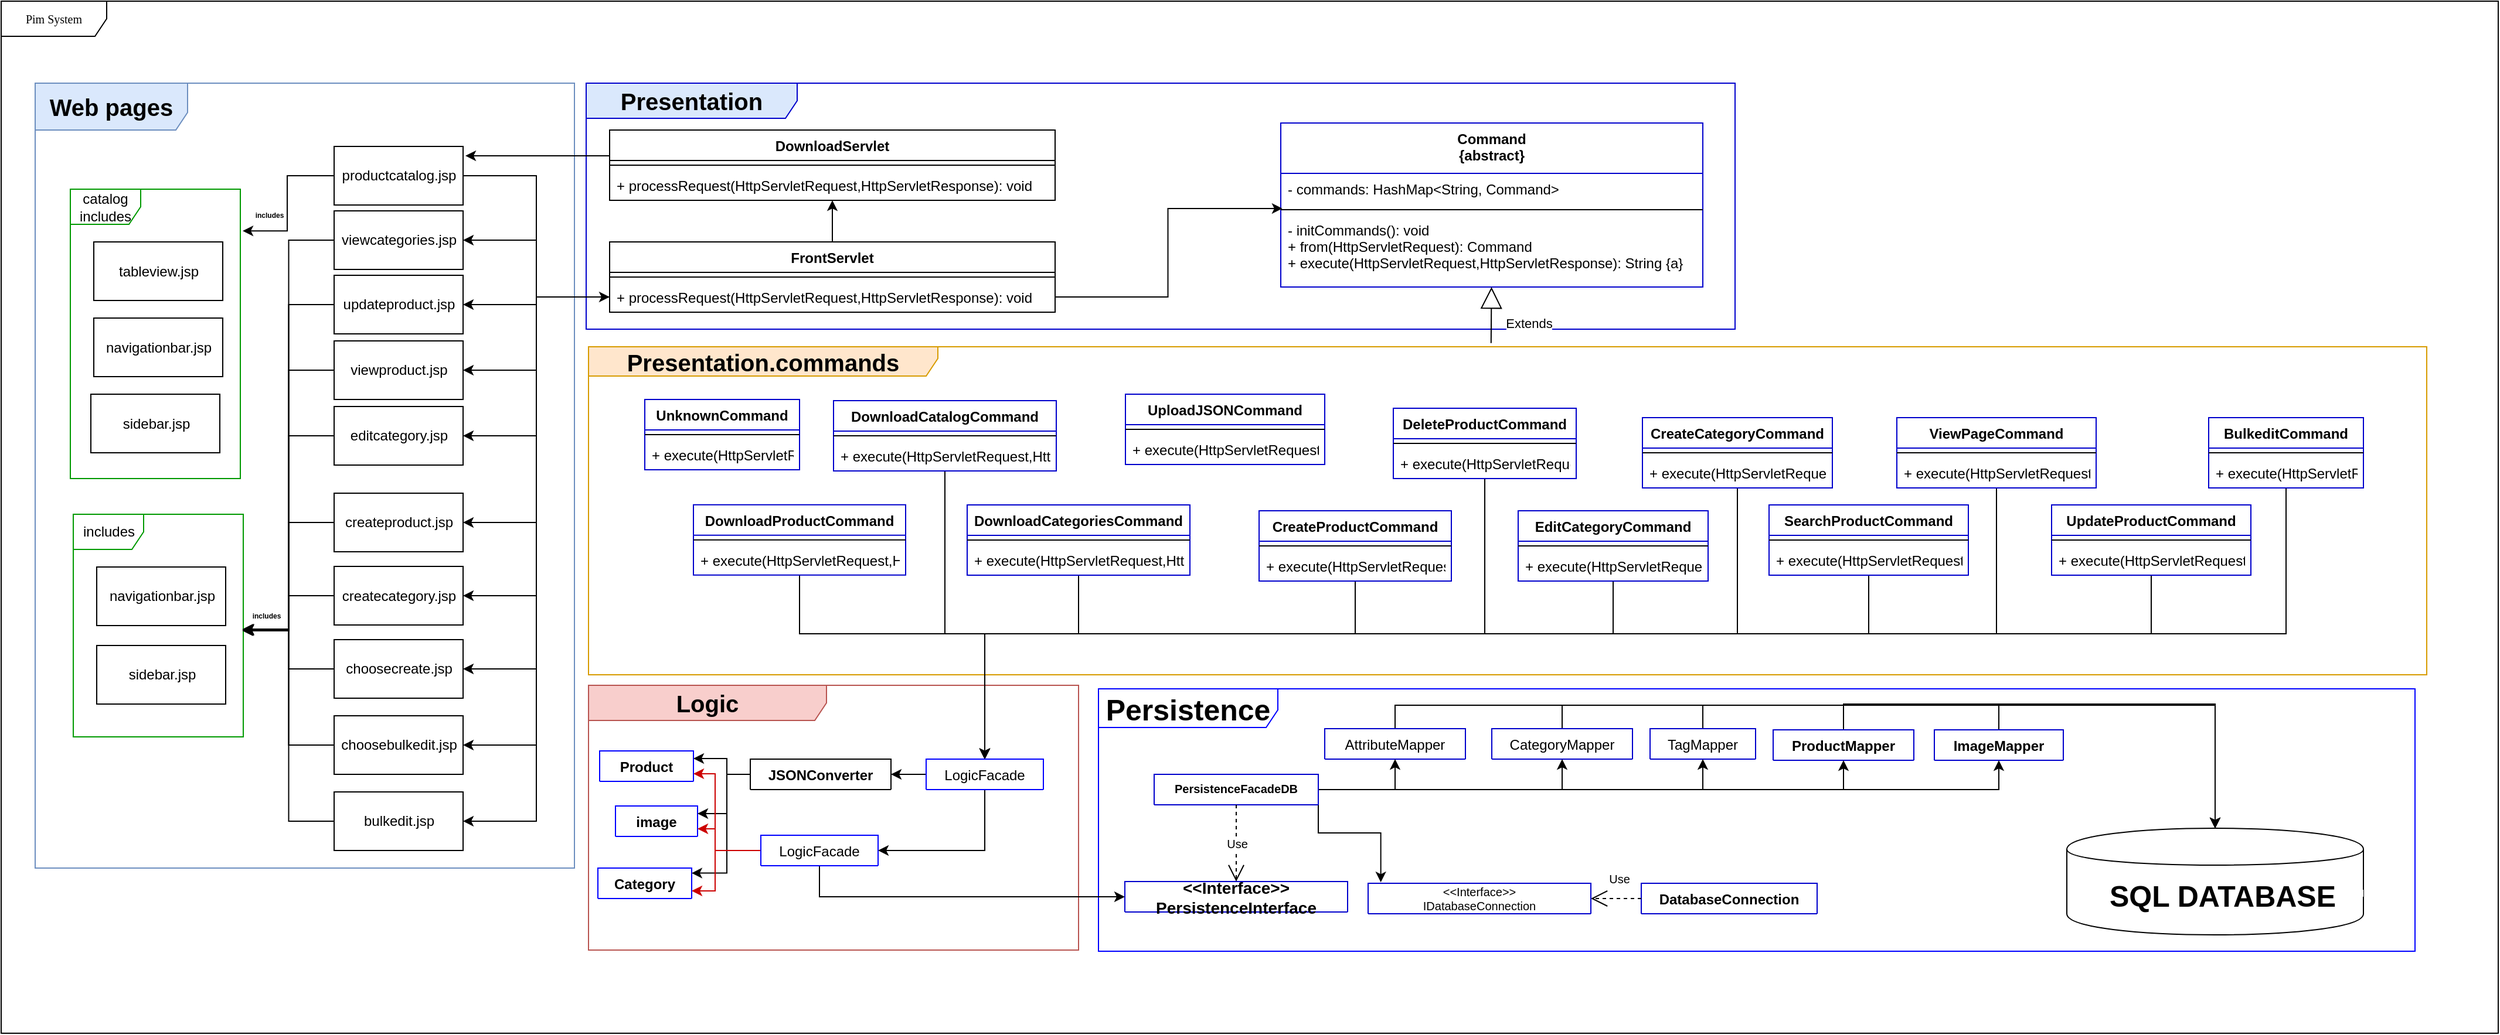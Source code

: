 <mxfile version="12.3.9" type="google" pages="1"><diagram name="Page-1" id="c4acf3e9-155e-7222-9cf6-157b1a14988f"><mxGraphModel dx="2670" dy="2083" grid="1" gridSize="10" guides="1" tooltips="1" connect="1" arrows="1" fold="1" page="1" pageScale="1" pageWidth="200" pageHeight="600" background="#ffffff" math="0" shadow="0"><root><mxCell id="0"/><mxCell id="1" parent="0"/><mxCell id="5VUc6USmhAOh2sZwHBT_-4" value="&lt;b&gt;&lt;font style=&quot;font-size: 20px&quot;&gt;Logic&lt;/font&gt;&lt;/b&gt;" style="shape=umlFrame;whiteSpace=wrap;html=1;width=203;height=30;strokeColor=#b85450;fillColor=#f8cecc;" vertex="1" parent="1"><mxGeometry x="336" y="84" width="418" height="226" as="geometry"/></mxCell><mxCell id="BV-7zkqUNkY33DDmXTuz-152" value="&lt;b&gt;&lt;font style=&quot;font-size: 20px&quot;&gt;Presentation.commands&lt;/font&gt;&lt;/b&gt;" style="shape=umlFrame;whiteSpace=wrap;html=1;width=298;height=25;strokeColor=#d79b00;fillColor=#ffe6cc;" parent="1" vertex="1"><mxGeometry x="336" y="-205" width="1568" height="280" as="geometry"/></mxCell><mxCell id="2TRHhtmVz7YX3H5O_eAD-10" value="catalog includes" style="shape=umlFrame;whiteSpace=wrap;html=1;strokeColor=#009900;" parent="1" vertex="1"><mxGeometry x="-106" y="-339.5" width="145" height="247" as="geometry"/></mxCell><mxCell id="2TRHhtmVz7YX3H5O_eAD-9" value="includes" style="shape=umlFrame;whiteSpace=wrap;html=1;strokeColor=#009900;" parent="1" vertex="1"><mxGeometry x="-103.5" y="-62" width="145" height="190" as="geometry"/></mxCell><mxCell id="17acba5748e5396b-1" value="Pim System" style="shape=umlFrame;whiteSpace=wrap;html=1;rounded=0;shadow=0;comic=0;labelBackgroundColor=none;strokeColor=#000000;strokeWidth=1;fillColor=#ffffff;fontFamily=Verdana;fontSize=10;fontColor=#000000;align=center;width=90;height=30;" parent="1" vertex="1"><mxGeometry x="-165" y="-500" width="2130" height="881" as="geometry"/></mxCell><mxCell id="J_JnEnCbStWJU3Smi2vb-38" value="&lt;font style=&quot;font-size: 20px&quot;&gt;&lt;b&gt;Presentation&lt;/b&gt;&lt;/font&gt;" style="shape=umlFrame;whiteSpace=wrap;html=1;width=180;height=30;strokeColor=#0000CC;fillColor=#dae8fc;" parent="1" vertex="1"><mxGeometry x="334" y="-430" width="980" height="210" as="geometry"/></mxCell><mxCell id="J_JnEnCbStWJU3Smi2vb-23" style="edgeStyle=orthogonalEdgeStyle;rounded=0;orthogonalLoop=1;jettySize=auto;html=1;entryX=0;entryY=0.5;entryDx=0;entryDy=0;" parent="1" edge="1"><mxGeometry relative="1" as="geometry"><mxPoint x="520" y="212" as="sourcePoint"/></mxGeometry></mxCell><mxCell id="J_JnEnCbStWJU3Smi2vb-21" style="edgeStyle=orthogonalEdgeStyle;rounded=0;orthogonalLoop=1;jettySize=auto;html=1;entryX=0.5;entryY=0;entryDx=0;entryDy=0;" parent="1" edge="1"><mxGeometry relative="1" as="geometry"><mxPoint x="690" y="207" as="sourcePoint"/></mxGeometry></mxCell><mxCell id="J_JnEnCbStWJU3Smi2vb-28" style="edgeStyle=orthogonalEdgeStyle;rounded=0;orthogonalLoop=1;jettySize=auto;html=1;exitX=0.5;exitY=0;exitDx=0;exitDy=0;entryX=0.5;entryY=0;entryDx=0;entryDy=0;" parent="1" edge="1"><mxGeometry relative="1" as="geometry"><mxPoint x="220" y="90" as="sourcePoint"/></mxGeometry></mxCell><mxCell id="J_JnEnCbStWJU3Smi2vb-26" style="edgeStyle=orthogonalEdgeStyle;rounded=0;orthogonalLoop=1;jettySize=auto;html=1;entryX=0.993;entryY=0.115;entryDx=0;entryDy=0;entryPerimeter=0;" parent="1" edge="1"><mxGeometry relative="1" as="geometry"><mxPoint x="289" y="119" as="targetPoint"/></mxGeometry></mxCell><mxCell id="J_JnEnCbStWJU3Smi2vb-27" style="edgeStyle=orthogonalEdgeStyle;rounded=0;orthogonalLoop=1;jettySize=auto;html=1;" parent="1" edge="1"><mxGeometry relative="1" as="geometry"><mxPoint x="220" y="142" as="sourcePoint"/></mxGeometry></mxCell><mxCell id="2TRHhtmVz7YX3H5O_eAD-65" style="edgeStyle=orthogonalEdgeStyle;rounded=0;orthogonalLoop=1;jettySize=auto;html=1;entryX=0.5;entryY=1;entryDx=0;entryDy=0;entryPerimeter=0;fontSize=6;" parent="1" source="J_JnEnCbStWJU3Smi2vb-33" target="2TRHhtmVz7YX3H5O_eAD-36" edge="1"><mxGeometry relative="1" as="geometry"/></mxCell><mxCell id="J_JnEnCbStWJU3Smi2vb-33" value="FrontServlet" style="swimlane;fontStyle=1;align=center;verticalAlign=top;childLayout=stackLayout;horizontal=1;startSize=26;horizontalStack=0;resizeParent=1;resizeParentMax=0;resizeLast=0;collapsible=1;marginBottom=0;" parent="1" vertex="1"><mxGeometry x="354" y="-294.5" width="380" height="60" as="geometry"><mxRectangle x="350" y="120" width="150" height="26" as="alternateBounds"/></mxGeometry></mxCell><mxCell id="J_JnEnCbStWJU3Smi2vb-35" value="" style="line;strokeWidth=1;fillColor=none;align=left;verticalAlign=middle;spacingTop=-1;spacingLeft=3;spacingRight=3;rotatable=0;labelPosition=right;points=[];portConstraint=eastwest;" parent="J_JnEnCbStWJU3Smi2vb-33" vertex="1"><mxGeometry y="26" width="380" height="8" as="geometry"/></mxCell><mxCell id="J_JnEnCbStWJU3Smi2vb-36" value="+ processRequest(HttpServletRequest,HttpServletResponse): void" style="text;strokeColor=none;fillColor=none;align=left;verticalAlign=top;spacingLeft=4;spacingRight=4;overflow=hidden;rotatable=0;points=[[0,0.5],[1,0.5]];portConstraint=eastwest;" parent="J_JnEnCbStWJU3Smi2vb-33" vertex="1"><mxGeometry y="34" width="380" height="26" as="geometry"/></mxCell><mxCell id="J_JnEnCbStWJU3Smi2vb-39" value="&lt;b&gt;&lt;font style=&quot;font-size: 20px&quot;&gt;Web pages&lt;/font&gt;&lt;/b&gt;" style="shape=umlFrame;whiteSpace=wrap;html=1;strokeColor=#6c8ebf;fillColor=#dae8fc;width=130;height=40;" parent="1" vertex="1"><mxGeometry x="-136" y="-430" width="460" height="670" as="geometry"/></mxCell><mxCell id="J_JnEnCbStWJU3Smi2vb-40" value="&lt;font style=&quot;font-size: 25px&quot;&gt;&lt;b&gt;Persistence&lt;/b&gt;&lt;/font&gt;" style="shape=umlFrame;whiteSpace=wrap;html=1;fillColor=#FFFFFF;strokeColor=#0000FF;width=153;height=33;" parent="1" vertex="1"><mxGeometry x="771" y="87" width="1123" height="224" as="geometry"/></mxCell><mxCell id="J_JnEnCbStWJU3Smi2vb-41" value="" style="shape=cylinder;whiteSpace=wrap;html=1;boundedLbl=1;backgroundOutline=1;" parent="1" vertex="1"><mxGeometry x="1597" y="206" width="253" height="91" as="geometry"/></mxCell><mxCell id="2TRHhtmVz7YX3H5O_eAD-15" style="edgeStyle=orthogonalEdgeStyle;rounded=0;orthogonalLoop=1;jettySize=auto;html=1;entryX=0.997;entryY=0.516;entryDx=0;entryDy=0;entryPerimeter=0;" parent="1" source="J_JnEnCbStWJU3Smi2vb-60" target="2TRHhtmVz7YX3H5O_eAD-9" edge="1"><mxGeometry relative="1" as="geometry"/></mxCell><mxCell id="J_JnEnCbStWJU3Smi2vb-60" value="viewcategories.jsp" style="html=1;" parent="1" vertex="1"><mxGeometry x="119" y="-321" width="110" height="50" as="geometry"/></mxCell><mxCell id="2TRHhtmVz7YX3H5O_eAD-26" style="edgeStyle=orthogonalEdgeStyle;rounded=0;orthogonalLoop=1;jettySize=auto;html=1;entryX=0.998;entryY=0.523;entryDx=0;entryDy=0;entryPerimeter=0;" parent="1" source="J_JnEnCbStWJU3Smi2vb-61" target="2TRHhtmVz7YX3H5O_eAD-9" edge="1"><mxGeometry relative="1" as="geometry"/></mxCell><mxCell id="J_JnEnCbStWJU3Smi2vb-61" value="updateproduct.jsp" style="html=1;" parent="1" vertex="1"><mxGeometry x="119" y="-266" width="110" height="50" as="geometry"/></mxCell><mxCell id="2TRHhtmVz7YX3H5O_eAD-19" style="edgeStyle=orthogonalEdgeStyle;rounded=0;orthogonalLoop=1;jettySize=auto;html=1;entryX=1.001;entryY=0.517;entryDx=0;entryDy=0;entryPerimeter=0;" parent="1" source="J_JnEnCbStWJU3Smi2vb-62" target="2TRHhtmVz7YX3H5O_eAD-9" edge="1"><mxGeometry relative="1" as="geometry"/></mxCell><mxCell id="J_JnEnCbStWJU3Smi2vb-62" value="editcategory.jsp" style="html=1;" parent="1" vertex="1"><mxGeometry x="119" y="-154" width="110" height="50" as="geometry"/></mxCell><mxCell id="2TRHhtmVz7YX3H5O_eAD-18" style="edgeStyle=orthogonalEdgeStyle;rounded=0;orthogonalLoop=1;jettySize=auto;html=1;entryX=1.001;entryY=0.52;entryDx=0;entryDy=0;entryPerimeter=0;" parent="1" source="J_JnEnCbStWJU3Smi2vb-63" target="2TRHhtmVz7YX3H5O_eAD-9" edge="1"><mxGeometry relative="1" as="geometry"/></mxCell><mxCell id="J_JnEnCbStWJU3Smi2vb-63" value="viewproduct.jsp" style="html=1;" parent="1" vertex="1"><mxGeometry x="119" y="-210" width="110" height="50" as="geometry"/></mxCell><mxCell id="2TRHhtmVz7YX3H5O_eAD-22" style="edgeStyle=orthogonalEdgeStyle;rounded=0;orthogonalLoop=1;jettySize=auto;html=1;entryX=0.998;entryY=0.52;entryDx=0;entryDy=0;entryPerimeter=0;" parent="1" source="J_JnEnCbStWJU3Smi2vb-64" target="2TRHhtmVz7YX3H5O_eAD-9" edge="1"><mxGeometry relative="1" as="geometry"/></mxCell><mxCell id="J_JnEnCbStWJU3Smi2vb-64" value="choosecreate.jsp" style="html=1;" parent="1" vertex="1"><mxGeometry x="119" y="45" width="110" height="50" as="geometry"/></mxCell><mxCell id="2TRHhtmVz7YX3H5O_eAD-21" style="edgeStyle=orthogonalEdgeStyle;rounded=0;orthogonalLoop=1;jettySize=auto;html=1;entryX=0.994;entryY=0.523;entryDx=0;entryDy=0;entryPerimeter=0;" parent="1" source="J_JnEnCbStWJU3Smi2vb-65" target="2TRHhtmVz7YX3H5O_eAD-9" edge="1"><mxGeometry relative="1" as="geometry"/></mxCell><mxCell id="J_JnEnCbStWJU3Smi2vb-65" value="createcategory.jsp" style="html=1;" parent="1" vertex="1"><mxGeometry x="119" y="-17.5" width="110" height="50" as="geometry"/></mxCell><mxCell id="2TRHhtmVz7YX3H5O_eAD-20" style="edgeStyle=orthogonalEdgeStyle;rounded=0;orthogonalLoop=1;jettySize=auto;html=1;entryX=1.001;entryY=0.52;entryDx=0;entryDy=0;entryPerimeter=0;" parent="1" source="J_JnEnCbStWJU3Smi2vb-66" target="2TRHhtmVz7YX3H5O_eAD-9" edge="1"><mxGeometry relative="1" as="geometry"/></mxCell><mxCell id="J_JnEnCbStWJU3Smi2vb-66" value="createproduct.jsp" style="html=1;" parent="1" vertex="1"><mxGeometry x="119" y="-80" width="110" height="50" as="geometry"/></mxCell><mxCell id="2TRHhtmVz7YX3H5O_eAD-13" style="edgeStyle=orthogonalEdgeStyle;rounded=0;orthogonalLoop=1;jettySize=auto;html=1;entryX=1.014;entryY=0.144;entryDx=0;entryDy=0;entryPerimeter=0;" parent="1" source="BV-7zkqUNkY33DDmXTuz-14" target="2TRHhtmVz7YX3H5O_eAD-10" edge="1"><mxGeometry relative="1" as="geometry"/></mxCell><mxCell id="2TRHhtmVz7YX3H5O_eAD-38" style="edgeStyle=orthogonalEdgeStyle;rounded=0;orthogonalLoop=1;jettySize=auto;html=1;exitX=1;exitY=0.5;exitDx=0;exitDy=0;entryX=0;entryY=0.5;entryDx=0;entryDy=0;fontSize=6;" parent="1" source="BV-7zkqUNkY33DDmXTuz-14" target="J_JnEnCbStWJU3Smi2vb-36" edge="1"><mxGeometry relative="1" as="geometry"/></mxCell><mxCell id="BV-7zkqUNkY33DDmXTuz-14" value="productcatalog.jsp" style="html=1;" parent="1" vertex="1"><mxGeometry x="119" y="-376" width="110" height="50" as="geometry"/></mxCell><mxCell id="BV-7zkqUNkY33DDmXTuz-35" value="Command&#10;{abstract}" style="swimlane;fontStyle=1;align=center;verticalAlign=top;childLayout=stackLayout;horizontal=1;startSize=43;horizontalStack=0;resizeParent=1;resizeParentMax=0;resizeLast=0;collapsible=1;marginBottom=0;strokeColor=#0000CC;fillColor=#FFFFFF;" parent="1" vertex="1"><mxGeometry x="926.5" y="-396" width="360" height="140" as="geometry"/></mxCell><mxCell id="BV-7zkqUNkY33DDmXTuz-36" value="- commands: HashMap&lt;String, Command&gt;" style="text;strokeColor=none;fillColor=none;align=left;verticalAlign=top;spacingLeft=4;spacingRight=4;overflow=hidden;rotatable=0;points=[[0,0.5],[1,0.5]];portConstraint=eastwest;" parent="BV-7zkqUNkY33DDmXTuz-35" vertex="1"><mxGeometry y="43" width="360" height="27" as="geometry"/></mxCell><mxCell id="BV-7zkqUNkY33DDmXTuz-37" value="" style="line;strokeWidth=1;fillColor=none;align=left;verticalAlign=middle;spacingTop=-1;spacingLeft=3;spacingRight=3;rotatable=0;labelPosition=right;points=[];portConstraint=eastwest;" parent="BV-7zkqUNkY33DDmXTuz-35" vertex="1"><mxGeometry y="70" width="360" height="8" as="geometry"/></mxCell><mxCell id="BV-7zkqUNkY33DDmXTuz-38" value="- initCommands(): void&#10;+ from(HttpServletRequest): Command&#10;+ execute(HttpServletRequest,HttpServletResponse): String {a}" style="text;strokeColor=none;fillColor=none;align=left;verticalAlign=top;spacingLeft=4;spacingRight=4;overflow=hidden;rotatable=0;points=[[0,0.5],[1,0.5]];portConstraint=eastwest;" parent="BV-7zkqUNkY33DDmXTuz-35" vertex="1"><mxGeometry y="78" width="360" height="62" as="geometry"/></mxCell><mxCell id="BV-7zkqUNkY33DDmXTuz-48" value="UnknownCommand" style="swimlane;fontStyle=1;align=center;verticalAlign=top;childLayout=stackLayout;horizontal=1;startSize=26;horizontalStack=0;resizeParent=1;resizeParentMax=0;resizeLast=0;collapsible=1;marginBottom=0;strokeColor=#0000CC;fillColor=#FFFFFF;" parent="1" vertex="1"><mxGeometry x="384" y="-160" width="132" height="60" as="geometry"><mxRectangle x="356.5" y="424" width="132" height="26" as="alternateBounds"/></mxGeometry></mxCell><mxCell id="BV-7zkqUNkY33DDmXTuz-50" value="" style="line;strokeWidth=1;fillColor=none;align=left;verticalAlign=middle;spacingTop=-1;spacingLeft=3;spacingRight=3;rotatable=0;labelPosition=right;points=[];portConstraint=eastwest;" parent="BV-7zkqUNkY33DDmXTuz-48" vertex="1"><mxGeometry y="26" width="132" height="8" as="geometry"/></mxCell><mxCell id="BV-7zkqUNkY33DDmXTuz-51" value="+ execute(HttpServletRequest,HttpServletResponse): String {a}" style="text;strokeColor=none;fillColor=none;align=left;verticalAlign=top;spacingLeft=4;spacingRight=4;overflow=hidden;rotatable=0;points=[[0,0.5],[1,0.5]];portConstraint=eastwest;" parent="BV-7zkqUNkY33DDmXTuz-48" vertex="1"><mxGeometry y="34" width="132" height="26" as="geometry"/></mxCell><mxCell id="2TRHhtmVz7YX3H5O_eAD-79" style="edgeStyle=orthogonalEdgeStyle;rounded=0;orthogonalLoop=1;jettySize=auto;html=1;entryX=0.5;entryY=0;entryDx=0;entryDy=0;fontSize=12;" parent="1" source="BV-7zkqUNkY33DDmXTuz-52" target="2TRHhtmVz7YX3H5O_eAD-68" edge="1"><mxGeometry relative="1" as="geometry"><Array as="points"><mxPoint x="1316" y="40"/><mxPoint x="674" y="40"/></Array></mxGeometry></mxCell><mxCell id="BV-7zkqUNkY33DDmXTuz-52" value="CreateCategoryCommand" style="swimlane;fontStyle=1;align=center;verticalAlign=top;childLayout=stackLayout;horizontal=1;startSize=26;horizontalStack=0;resizeParent=1;resizeParentMax=0;resizeLast=0;collapsible=1;marginBottom=0;strokeColor=#0000CC;fillColor=#FFFFFF;" parent="1" vertex="1"><mxGeometry x="1235" y="-144.5" width="162" height="60" as="geometry"><mxRectangle x="356.5" y="424" width="132" height="26" as="alternateBounds"/></mxGeometry></mxCell><mxCell id="BV-7zkqUNkY33DDmXTuz-53" value="" style="line;strokeWidth=1;fillColor=none;align=left;verticalAlign=middle;spacingTop=-1;spacingLeft=3;spacingRight=3;rotatable=0;labelPosition=right;points=[];portConstraint=eastwest;" parent="BV-7zkqUNkY33DDmXTuz-52" vertex="1"><mxGeometry y="26" width="162" height="8" as="geometry"/></mxCell><mxCell id="BV-7zkqUNkY33DDmXTuz-54" value="+ execute(HttpServletRequest,HttpServletResponse): String {a}" style="text;strokeColor=none;fillColor=none;align=left;verticalAlign=top;spacingLeft=4;spacingRight=4;overflow=hidden;rotatable=0;points=[[0,0.5],[1,0.5]];portConstraint=eastwest;" parent="BV-7zkqUNkY33DDmXTuz-52" vertex="1"><mxGeometry y="34" width="162" height="26" as="geometry"/></mxCell><mxCell id="2TRHhtmVz7YX3H5O_eAD-73" style="edgeStyle=orthogonalEdgeStyle;rounded=0;orthogonalLoop=1;jettySize=auto;html=1;fontSize=12;" parent="1" source="BV-7zkqUNkY33DDmXTuz-55" target="2TRHhtmVz7YX3H5O_eAD-68" edge="1"><mxGeometry relative="1" as="geometry"><Array as="points"><mxPoint x="640" y="40"/><mxPoint x="674" y="40"/></Array></mxGeometry></mxCell><mxCell id="BV-7zkqUNkY33DDmXTuz-55" value="DownloadCatalogCommand" style="swimlane;fontStyle=1;align=center;verticalAlign=top;childLayout=stackLayout;horizontal=1;startSize=26;horizontalStack=0;resizeParent=1;resizeParentMax=0;resizeLast=0;collapsible=1;marginBottom=0;strokeColor=#0000CC;fillColor=#FFFFFF;" parent="1" vertex="1"><mxGeometry x="545" y="-159" width="190" height="60" as="geometry"><mxRectangle x="356.5" y="424" width="132" height="26" as="alternateBounds"/></mxGeometry></mxCell><mxCell id="BV-7zkqUNkY33DDmXTuz-56" value="" style="line;strokeWidth=1;fillColor=none;align=left;verticalAlign=middle;spacingTop=-1;spacingLeft=3;spacingRight=3;rotatable=0;labelPosition=right;points=[];portConstraint=eastwest;" parent="BV-7zkqUNkY33DDmXTuz-55" vertex="1"><mxGeometry y="26" width="190" height="8" as="geometry"/></mxCell><mxCell id="BV-7zkqUNkY33DDmXTuz-57" value="+ execute(HttpServletRequest,HttpServletResponse): String {a}" style="text;strokeColor=none;fillColor=none;align=left;verticalAlign=top;spacingLeft=4;spacingRight=4;overflow=hidden;rotatable=0;points=[[0,0.5],[1,0.5]];portConstraint=eastwest;" parent="BV-7zkqUNkY33DDmXTuz-55" vertex="1"><mxGeometry y="34" width="190" height="26" as="geometry"/></mxCell><mxCell id="2TRHhtmVz7YX3H5O_eAD-80" style="edgeStyle=orthogonalEdgeStyle;rounded=0;orthogonalLoop=1;jettySize=auto;html=1;fontSize=12;" parent="1" source="BV-7zkqUNkY33DDmXTuz-58" target="2TRHhtmVz7YX3H5O_eAD-68" edge="1"><mxGeometry relative="1" as="geometry"><Array as="points"><mxPoint x="1428" y="40"/><mxPoint x="674" y="40"/></Array></mxGeometry></mxCell><mxCell id="BV-7zkqUNkY33DDmXTuz-58" value="SearchProductCommand" style="swimlane;fontStyle=1;align=center;verticalAlign=top;childLayout=stackLayout;horizontal=1;startSize=26;horizontalStack=0;resizeParent=1;resizeParentMax=0;resizeLast=0;collapsible=1;marginBottom=0;strokeColor=#0000CC;fillColor=#FFFFFF;" parent="1" vertex="1"><mxGeometry x="1343" y="-70" width="170" height="60" as="geometry"><mxRectangle x="356.5" y="424" width="132" height="26" as="alternateBounds"/></mxGeometry></mxCell><mxCell id="BV-7zkqUNkY33DDmXTuz-59" value="" style="line;strokeWidth=1;fillColor=none;align=left;verticalAlign=middle;spacingTop=-1;spacingLeft=3;spacingRight=3;rotatable=0;labelPosition=right;points=[];portConstraint=eastwest;" parent="BV-7zkqUNkY33DDmXTuz-58" vertex="1"><mxGeometry y="26" width="170" height="8" as="geometry"/></mxCell><mxCell id="BV-7zkqUNkY33DDmXTuz-60" value="+ execute(HttpServletRequest,HttpServletResponse): String {a}" style="text;strokeColor=none;fillColor=none;align=left;verticalAlign=top;spacingLeft=4;spacingRight=4;overflow=hidden;rotatable=0;points=[[0,0.5],[1,0.5]];portConstraint=eastwest;" parent="BV-7zkqUNkY33DDmXTuz-58" vertex="1"><mxGeometry y="34" width="170" height="26" as="geometry"/></mxCell><mxCell id="2TRHhtmVz7YX3H5O_eAD-72" style="edgeStyle=orthogonalEdgeStyle;rounded=0;orthogonalLoop=1;jettySize=auto;html=1;fontSize=12;" parent="1" source="BV-7zkqUNkY33DDmXTuz-61" target="2TRHhtmVz7YX3H5O_eAD-68" edge="1"><mxGeometry relative="1" as="geometry"><Array as="points"><mxPoint x="516" y="40"/><mxPoint x="674" y="40"/></Array></mxGeometry></mxCell><mxCell id="BV-7zkqUNkY33DDmXTuz-61" value="DownloadProductCommand" style="swimlane;fontStyle=1;align=center;verticalAlign=top;childLayout=stackLayout;horizontal=1;startSize=26;horizontalStack=0;resizeParent=1;resizeParentMax=0;resizeLast=0;collapsible=1;marginBottom=0;strokeColor=#0000CC;fillColor=#FFFFFF;" parent="1" vertex="1"><mxGeometry x="425.5" y="-70.118" width="181" height="60" as="geometry"><mxRectangle x="356.5" y="424" width="132" height="26" as="alternateBounds"/></mxGeometry></mxCell><mxCell id="BV-7zkqUNkY33DDmXTuz-62" value="" style="line;strokeWidth=1;fillColor=none;align=left;verticalAlign=middle;spacingTop=-1;spacingLeft=3;spacingRight=3;rotatable=0;labelPosition=right;points=[];portConstraint=eastwest;" parent="BV-7zkqUNkY33DDmXTuz-61" vertex="1"><mxGeometry y="26" width="181" height="8" as="geometry"/></mxCell><mxCell id="BV-7zkqUNkY33DDmXTuz-63" value="+ execute(HttpServletRequest,HttpServletResponse): String {a}" style="text;strokeColor=none;fillColor=none;align=left;verticalAlign=top;spacingLeft=4;spacingRight=4;overflow=hidden;rotatable=0;points=[[0,0.5],[1,0.5]];portConstraint=eastwest;" parent="BV-7zkqUNkY33DDmXTuz-61" vertex="1"><mxGeometry y="34" width="181" height="26" as="geometry"/></mxCell><mxCell id="2TRHhtmVz7YX3H5O_eAD-74" style="edgeStyle=orthogonalEdgeStyle;rounded=0;orthogonalLoop=1;jettySize=auto;html=1;entryX=0.5;entryY=0;entryDx=0;entryDy=0;fontSize=12;" parent="1" source="BV-7zkqUNkY33DDmXTuz-64" target="2TRHhtmVz7YX3H5O_eAD-68" edge="1"><mxGeometry relative="1" as="geometry"><Array as="points"><mxPoint x="754" y="40"/><mxPoint x="674" y="40"/></Array></mxGeometry></mxCell><mxCell id="BV-7zkqUNkY33DDmXTuz-64" value="DownloadCategoriesCommand" style="swimlane;fontStyle=1;align=center;verticalAlign=top;childLayout=stackLayout;horizontal=1;startSize=26;horizontalStack=0;resizeParent=1;resizeParentMax=0;resizeLast=0;collapsible=1;marginBottom=0;strokeColor=#0000CC;fillColor=#FFFFFF;" parent="1" vertex="1"><mxGeometry x="659" y="-70" width="190" height="60" as="geometry"><mxRectangle x="356.5" y="424" width="132" height="26" as="alternateBounds"/></mxGeometry></mxCell><mxCell id="BV-7zkqUNkY33DDmXTuz-65" value="" style="line;strokeWidth=1;fillColor=none;align=left;verticalAlign=middle;spacingTop=-1;spacingLeft=3;spacingRight=3;rotatable=0;labelPosition=right;points=[];portConstraint=eastwest;" parent="BV-7zkqUNkY33DDmXTuz-64" vertex="1"><mxGeometry y="26" width="190" height="8" as="geometry"/></mxCell><mxCell id="BV-7zkqUNkY33DDmXTuz-66" value="+ execute(HttpServletRequest,HttpServletResponse): String {a}" style="text;strokeColor=none;fillColor=none;align=left;verticalAlign=top;spacingLeft=4;spacingRight=4;overflow=hidden;rotatable=0;points=[[0,0.5],[1,0.5]];portConstraint=eastwest;" parent="BV-7zkqUNkY33DDmXTuz-64" vertex="1"><mxGeometry y="34" width="190" height="26" as="geometry"/></mxCell><mxCell id="2TRHhtmVz7YX3H5O_eAD-76" style="edgeStyle=orthogonalEdgeStyle;rounded=0;orthogonalLoop=1;jettySize=auto;html=1;fontSize=12;" parent="1" source="BV-7zkqUNkY33DDmXTuz-67" target="2TRHhtmVz7YX3H5O_eAD-68" edge="1"><mxGeometry relative="1" as="geometry"><Array as="points"><mxPoint x="990" y="40"/><mxPoint x="674" y="40"/></Array></mxGeometry></mxCell><mxCell id="BV-7zkqUNkY33DDmXTuz-67" value="CreateProductCommand" style="swimlane;fontStyle=1;align=center;verticalAlign=top;childLayout=stackLayout;horizontal=1;startSize=26;horizontalStack=0;resizeParent=1;resizeParentMax=0;resizeLast=0;collapsible=1;marginBottom=0;strokeColor=#0000CC;fillColor=#FFFFFF;" parent="1" vertex="1"><mxGeometry x="908" y="-65" width="164" height="60" as="geometry"><mxRectangle x="356.5" y="424" width="132" height="26" as="alternateBounds"/></mxGeometry></mxCell><mxCell id="BV-7zkqUNkY33DDmXTuz-68" value="" style="line;strokeWidth=1;fillColor=none;align=left;verticalAlign=middle;spacingTop=-1;spacingLeft=3;spacingRight=3;rotatable=0;labelPosition=right;points=[];portConstraint=eastwest;" parent="BV-7zkqUNkY33DDmXTuz-67" vertex="1"><mxGeometry y="26" width="164" height="8" as="geometry"/></mxCell><mxCell id="BV-7zkqUNkY33DDmXTuz-69" value="+ execute(HttpServletRequest,HttpServletResponse): String {a}" style="text;strokeColor=none;fillColor=none;align=left;verticalAlign=top;spacingLeft=4;spacingRight=4;overflow=hidden;rotatable=0;points=[[0,0.5],[1,0.5]];portConstraint=eastwest;" parent="BV-7zkqUNkY33DDmXTuz-67" vertex="1"><mxGeometry y="34" width="164" height="26" as="geometry"/></mxCell><mxCell id="2TRHhtmVz7YX3H5O_eAD-77" style="edgeStyle=orthogonalEdgeStyle;rounded=0;orthogonalLoop=1;jettySize=auto;html=1;entryX=0.5;entryY=0;entryDx=0;entryDy=0;fontSize=12;" parent="1" source="BV-7zkqUNkY33DDmXTuz-70" target="2TRHhtmVz7YX3H5O_eAD-68" edge="1"><mxGeometry relative="1" as="geometry"><Array as="points"><mxPoint x="1100" y="40"/><mxPoint x="674" y="40"/></Array></mxGeometry></mxCell><mxCell id="BV-7zkqUNkY33DDmXTuz-70" value="DeleteProductCommand" style="swimlane;fontStyle=1;align=center;verticalAlign=top;childLayout=stackLayout;horizontal=1;startSize=26;horizontalStack=0;resizeParent=1;resizeParentMax=0;resizeLast=0;collapsible=1;marginBottom=0;strokeColor=#0000CC;fillColor=#FFFFFF;" parent="1" vertex="1"><mxGeometry x="1022.5" y="-152.5" width="156" height="60" as="geometry"><mxRectangle x="356.5" y="424" width="132" height="26" as="alternateBounds"/></mxGeometry></mxCell><mxCell id="BV-7zkqUNkY33DDmXTuz-71" value="" style="line;strokeWidth=1;fillColor=none;align=left;verticalAlign=middle;spacingTop=-1;spacingLeft=3;spacingRight=3;rotatable=0;labelPosition=right;points=[];portConstraint=eastwest;" parent="BV-7zkqUNkY33DDmXTuz-70" vertex="1"><mxGeometry y="26" width="156" height="8" as="geometry"/></mxCell><mxCell id="BV-7zkqUNkY33DDmXTuz-72" value="+ execute(HttpServletRequest,HttpServletResponse): String {a}" style="text;strokeColor=none;fillColor=none;align=left;verticalAlign=top;spacingLeft=4;spacingRight=4;overflow=hidden;rotatable=0;points=[[0,0.5],[1,0.5]];portConstraint=eastwest;" parent="BV-7zkqUNkY33DDmXTuz-70" vertex="1"><mxGeometry y="34" width="156" height="26" as="geometry"/></mxCell><mxCell id="2TRHhtmVz7YX3H5O_eAD-78" style="edgeStyle=orthogonalEdgeStyle;rounded=0;orthogonalLoop=1;jettySize=auto;html=1;fontSize=12;" parent="1" source="BV-7zkqUNkY33DDmXTuz-73" target="2TRHhtmVz7YX3H5O_eAD-68" edge="1"><mxGeometry relative="1" as="geometry"><Array as="points"><mxPoint x="1210" y="40"/><mxPoint x="674" y="40"/></Array></mxGeometry></mxCell><mxCell id="BV-7zkqUNkY33DDmXTuz-73" value="EditCategoryCommand" style="swimlane;fontStyle=1;align=center;verticalAlign=top;childLayout=stackLayout;horizontal=1;startSize=26;horizontalStack=0;resizeParent=1;resizeParentMax=0;resizeLast=0;collapsible=1;marginBottom=0;strokeColor=#0000CC;fillColor=#FFFFFF;" parent="1" vertex="1"><mxGeometry x="1129" y="-65" width="162" height="60" as="geometry"><mxRectangle x="356.5" y="424" width="132" height="26" as="alternateBounds"/></mxGeometry></mxCell><mxCell id="BV-7zkqUNkY33DDmXTuz-74" value="" style="line;strokeWidth=1;fillColor=none;align=left;verticalAlign=middle;spacingTop=-1;spacingLeft=3;spacingRight=3;rotatable=0;labelPosition=right;points=[];portConstraint=eastwest;" parent="BV-7zkqUNkY33DDmXTuz-73" vertex="1"><mxGeometry y="26" width="162" height="8" as="geometry"/></mxCell><mxCell id="BV-7zkqUNkY33DDmXTuz-75" value="+ execute(HttpServletRequest,HttpServletResponse): String {a}" style="text;strokeColor=none;fillColor=none;align=left;verticalAlign=top;spacingLeft=4;spacingRight=4;overflow=hidden;rotatable=0;points=[[0,0.5],[1,0.5]];portConstraint=eastwest;" parent="BV-7zkqUNkY33DDmXTuz-73" vertex="1"><mxGeometry y="34" width="162" height="26" as="geometry"/></mxCell><mxCell id="2TRHhtmVz7YX3H5O_eAD-83" style="edgeStyle=orthogonalEdgeStyle;rounded=0;orthogonalLoop=1;jettySize=auto;html=1;entryX=0.5;entryY=0;entryDx=0;entryDy=0;fontSize=12;" parent="1" source="BV-7zkqUNkY33DDmXTuz-76" target="2TRHhtmVz7YX3H5O_eAD-68" edge="1"><mxGeometry relative="1" as="geometry"><Array as="points"><mxPoint x="1784" y="40"/><mxPoint x="674" y="40"/></Array></mxGeometry></mxCell><mxCell id="BV-7zkqUNkY33DDmXTuz-76" value="BulkeditCommand" style="swimlane;fontStyle=1;align=center;verticalAlign=top;childLayout=stackLayout;horizontal=1;startSize=26;horizontalStack=0;resizeParent=1;resizeParentMax=0;resizeLast=0;collapsible=1;marginBottom=0;strokeColor=#0000CC;fillColor=#FFFFFF;" parent="1" vertex="1"><mxGeometry x="1718" y="-144.5" width="132" height="60" as="geometry"><mxRectangle x="356.5" y="424" width="132" height="26" as="alternateBounds"/></mxGeometry></mxCell><mxCell id="BV-7zkqUNkY33DDmXTuz-77" value="" style="line;strokeWidth=1;fillColor=none;align=left;verticalAlign=middle;spacingTop=-1;spacingLeft=3;spacingRight=3;rotatable=0;labelPosition=right;points=[];portConstraint=eastwest;" parent="BV-7zkqUNkY33DDmXTuz-76" vertex="1"><mxGeometry y="26" width="132" height="8" as="geometry"/></mxCell><mxCell id="BV-7zkqUNkY33DDmXTuz-78" value="+ execute(HttpServletRequest,HttpServletResponse): String {a}" style="text;strokeColor=none;fillColor=none;align=left;verticalAlign=top;spacingLeft=4;spacingRight=4;overflow=hidden;rotatable=0;points=[[0,0.5],[1,0.5]];portConstraint=eastwest;" parent="BV-7zkqUNkY33DDmXTuz-76" vertex="1"><mxGeometry y="34" width="132" height="26" as="geometry"/></mxCell><mxCell id="2TRHhtmVz7YX3H5O_eAD-82" style="edgeStyle=orthogonalEdgeStyle;rounded=0;orthogonalLoop=1;jettySize=auto;html=1;fontSize=12;" parent="1" source="BV-7zkqUNkY33DDmXTuz-82" target="2TRHhtmVz7YX3H5O_eAD-68" edge="1"><mxGeometry relative="1" as="geometry"><Array as="points"><mxPoint x="1669" y="40"/><mxPoint x="674" y="40"/></Array></mxGeometry></mxCell><mxCell id="BV-7zkqUNkY33DDmXTuz-82" value="UpdateProductCommand" style="swimlane;fontStyle=1;align=center;verticalAlign=top;childLayout=stackLayout;horizontal=1;startSize=26;horizontalStack=0;resizeParent=1;resizeParentMax=0;resizeLast=0;collapsible=1;marginBottom=0;strokeColor=#0000CC;fillColor=#FFFFFF;" parent="1" vertex="1"><mxGeometry x="1584" y="-70" width="170" height="60" as="geometry"><mxRectangle x="356.5" y="424" width="132" height="26" as="alternateBounds"/></mxGeometry></mxCell><mxCell id="BV-7zkqUNkY33DDmXTuz-83" value="" style="line;strokeWidth=1;fillColor=none;align=left;verticalAlign=middle;spacingTop=-1;spacingLeft=3;spacingRight=3;rotatable=0;labelPosition=right;points=[];portConstraint=eastwest;" parent="BV-7zkqUNkY33DDmXTuz-82" vertex="1"><mxGeometry y="26" width="170" height="8" as="geometry"/></mxCell><mxCell id="BV-7zkqUNkY33DDmXTuz-84" value="+ execute(HttpServletRequest,HttpServletResponse): String {a}" style="text;strokeColor=none;fillColor=none;align=left;verticalAlign=top;spacingLeft=4;spacingRight=4;overflow=hidden;rotatable=0;points=[[0,0.5],[1,0.5]];portConstraint=eastwest;" parent="BV-7zkqUNkY33DDmXTuz-82" vertex="1"><mxGeometry y="34" width="170" height="26" as="geometry"/></mxCell><mxCell id="BV-7zkqUNkY33DDmXTuz-105" value="SQL DATABASE" style="text;align=center;fontStyle=1;verticalAlign=middle;spacingLeft=3;spacingRight=3;strokeColor=none;rotatable=0;points=[[0,0.5],[1,0.5]];portConstraint=eastwest;fillColor=#FFFFFF;fontSize=25;" parent="1" vertex="1"><mxGeometry x="1610" y="258.5" width="240" height="6" as="geometry"/></mxCell><mxCell id="BV-7zkqUNkY33DDmXTuz-153" value="Extends" style="endArrow=block;endSize=16;endFill=0;html=1;exitX=0.491;exitY=-0.011;exitDx=0;exitDy=0;exitPerimeter=0;" parent="1" source="BV-7zkqUNkY33DDmXTuz-152" target="BV-7zkqUNkY33DDmXTuz-38" edge="1"><mxGeometry x="-0.287" y="-32" width="160" relative="1" as="geometry"><mxPoint x="1107" y="-220" as="sourcePoint"/><mxPoint x="1144" y="-222" as="targetPoint"/><mxPoint as="offset"/></mxGeometry></mxCell><mxCell id="2TRHhtmVz7YX3H5O_eAD-23" style="edgeStyle=orthogonalEdgeStyle;rounded=0;orthogonalLoop=1;jettySize=auto;html=1;entryX=0.994;entryY=0.517;entryDx=0;entryDy=0;entryPerimeter=0;" parent="1" source="2TRHhtmVz7YX3H5O_eAD-1" target="2TRHhtmVz7YX3H5O_eAD-9" edge="1"><mxGeometry relative="1" as="geometry"/></mxCell><mxCell id="2TRHhtmVz7YX3H5O_eAD-1" value="choosebulkedit.jsp" style="html=1;" parent="1" vertex="1"><mxGeometry x="119" y="110" width="110" height="50" as="geometry"/></mxCell><mxCell id="2TRHhtmVz7YX3H5O_eAD-24" style="edgeStyle=orthogonalEdgeStyle;rounded=0;orthogonalLoop=1;jettySize=auto;html=1;entryX=1.001;entryY=0.517;entryDx=0;entryDy=0;entryPerimeter=0;" parent="1" source="2TRHhtmVz7YX3H5O_eAD-2" target="2TRHhtmVz7YX3H5O_eAD-9" edge="1"><mxGeometry relative="1" as="geometry"/></mxCell><mxCell id="2TRHhtmVz7YX3H5O_eAD-2" value="bulkedit.jsp" style="html=1;" parent="1" vertex="1"><mxGeometry x="119" y="175" width="110" height="50" as="geometry"/></mxCell><mxCell id="2TRHhtmVz7YX3H5O_eAD-3" value="sidebar.jsp" style="html=1;" parent="1" vertex="1"><mxGeometry x="-83.5" y="50" width="110" height="50" as="geometry"/></mxCell><mxCell id="2TRHhtmVz7YX3H5O_eAD-4" value="sidebar.jsp" style="html=1;" parent="1" vertex="1"><mxGeometry x="-88.5" y="-164.5" width="110" height="50" as="geometry"/></mxCell><mxCell id="2TRHhtmVz7YX3H5O_eAD-5" value="navigationbar.jsp" style="html=1;" parent="1" vertex="1"><mxGeometry x="-83.5" y="-17" width="110" height="50" as="geometry"/></mxCell><mxCell id="2TRHhtmVz7YX3H5O_eAD-6" value="navigationbar.jsp" style="html=1;" parent="1" vertex="1"><mxGeometry x="-86" y="-229.5" width="110" height="50" as="geometry"/></mxCell><mxCell id="2TRHhtmVz7YX3H5O_eAD-7" value="tableview.jsp" style="html=1;" parent="1" vertex="1"><mxGeometry x="-86" y="-294.5" width="110" height="50" as="geometry"/></mxCell><mxCell id="2TRHhtmVz7YX3H5O_eAD-25" value="includes" style="text;align=center;fontStyle=1;verticalAlign=middle;spacingLeft=3;spacingRight=3;strokeColor=none;rotatable=0;points=[[0,0.5],[1,0.5]];portConstraint=eastwest;fontSize=6;" parent="1" vertex="1"><mxGeometry x="21.5" y="12" width="80" height="26" as="geometry"/></mxCell><mxCell id="2TRHhtmVz7YX3H5O_eAD-28" value="includes" style="text;align=center;fontStyle=1;verticalAlign=middle;spacingLeft=3;spacingRight=3;strokeColor=none;rotatable=0;points=[[0,0.5],[1,0.5]];portConstraint=eastwest;fontSize=6;" parent="1" vertex="1"><mxGeometry x="24" y="-330" width="80" height="26" as="geometry"/></mxCell><mxCell id="2TRHhtmVz7YX3H5O_eAD-66" style="edgeStyle=orthogonalEdgeStyle;rounded=0;orthogonalLoop=1;jettySize=auto;html=1;fontSize=6;" parent="1" source="2TRHhtmVz7YX3H5O_eAD-34" edge="1"><mxGeometry relative="1" as="geometry"><mxPoint x="231" y="-368" as="targetPoint"/><Array as="points"><mxPoint x="334" y="-368"/><mxPoint x="334" y="-368"/></Array></mxGeometry></mxCell><mxCell id="2TRHhtmVz7YX3H5O_eAD-34" value="DownloadServlet" style="swimlane;fontStyle=1;align=center;verticalAlign=top;childLayout=stackLayout;horizontal=1;startSize=26;horizontalStack=0;resizeParent=1;resizeParentMax=0;resizeLast=0;collapsible=1;marginBottom=0;" parent="1" vertex="1"><mxGeometry x="354" y="-390" width="380" height="60" as="geometry"><mxRectangle x="350" y="120" width="150" height="26" as="alternateBounds"/></mxGeometry></mxCell><mxCell id="2TRHhtmVz7YX3H5O_eAD-35" value="" style="line;strokeWidth=1;fillColor=none;align=left;verticalAlign=middle;spacingTop=-1;spacingLeft=3;spacingRight=3;rotatable=0;labelPosition=right;points=[];portConstraint=eastwest;" parent="2TRHhtmVz7YX3H5O_eAD-34" vertex="1"><mxGeometry y="26" width="380" height="8" as="geometry"/></mxCell><mxCell id="2TRHhtmVz7YX3H5O_eAD-36" value="+ processRequest(HttpServletRequest,HttpServletResponse): void" style="text;strokeColor=none;fillColor=none;align=left;verticalAlign=top;spacingLeft=4;spacingRight=4;overflow=hidden;rotatable=0;points=[[0,0.5],[1,0.5]];portConstraint=eastwest;" parent="2TRHhtmVz7YX3H5O_eAD-34" vertex="1"><mxGeometry y="34" width="380" height="26" as="geometry"/></mxCell><mxCell id="2TRHhtmVz7YX3H5O_eAD-41" style="edgeStyle=orthogonalEdgeStyle;rounded=0;orthogonalLoop=1;jettySize=auto;html=1;exitX=0;exitY=0.5;exitDx=0;exitDy=0;entryX=1;entryY=0.5;entryDx=0;entryDy=0;fontSize=6;" parent="1" source="J_JnEnCbStWJU3Smi2vb-36" target="J_JnEnCbStWJU3Smi2vb-63" edge="1"><mxGeometry relative="1" as="geometry"/></mxCell><mxCell id="2TRHhtmVz7YX3H5O_eAD-42" style="edgeStyle=orthogonalEdgeStyle;rounded=0;orthogonalLoop=1;jettySize=auto;html=1;entryX=1;entryY=0.5;entryDx=0;entryDy=0;fontSize=6;" parent="1" source="J_JnEnCbStWJU3Smi2vb-36" target="J_JnEnCbStWJU3Smi2vb-60" edge="1"><mxGeometry relative="1" as="geometry"/></mxCell><mxCell id="2TRHhtmVz7YX3H5O_eAD-43" style="edgeStyle=orthogonalEdgeStyle;rounded=0;orthogonalLoop=1;jettySize=auto;html=1;fontSize=6;" parent="1" source="J_JnEnCbStWJU3Smi2vb-36" target="J_JnEnCbStWJU3Smi2vb-61" edge="1"><mxGeometry relative="1" as="geometry"/></mxCell><mxCell id="2TRHhtmVz7YX3H5O_eAD-44" style="edgeStyle=orthogonalEdgeStyle;rounded=0;orthogonalLoop=1;jettySize=auto;html=1;entryX=1;entryY=0.5;entryDx=0;entryDy=0;fontSize=6;" parent="1" source="J_JnEnCbStWJU3Smi2vb-36" target="J_JnEnCbStWJU3Smi2vb-62" edge="1"><mxGeometry relative="1" as="geometry"/></mxCell><mxCell id="2TRHhtmVz7YX3H5O_eAD-45" style="edgeStyle=orthogonalEdgeStyle;rounded=0;orthogonalLoop=1;jettySize=auto;html=1;entryX=1;entryY=0.5;entryDx=0;entryDy=0;fontSize=6;" parent="1" source="J_JnEnCbStWJU3Smi2vb-36" target="J_JnEnCbStWJU3Smi2vb-66" edge="1"><mxGeometry relative="1" as="geometry"/></mxCell><mxCell id="2TRHhtmVz7YX3H5O_eAD-46" style="edgeStyle=orthogonalEdgeStyle;rounded=0;orthogonalLoop=1;jettySize=auto;html=1;entryX=1;entryY=0.5;entryDx=0;entryDy=0;fontSize=6;" parent="1" source="J_JnEnCbStWJU3Smi2vb-36" target="J_JnEnCbStWJU3Smi2vb-65" edge="1"><mxGeometry relative="1" as="geometry"/></mxCell><mxCell id="2TRHhtmVz7YX3H5O_eAD-48" style="edgeStyle=orthogonalEdgeStyle;rounded=0;orthogonalLoop=1;jettySize=auto;html=1;entryX=1;entryY=0.5;entryDx=0;entryDy=0;fontSize=6;" parent="1" source="J_JnEnCbStWJU3Smi2vb-36" target="J_JnEnCbStWJU3Smi2vb-64" edge="1"><mxGeometry relative="1" as="geometry"/></mxCell><mxCell id="2TRHhtmVz7YX3H5O_eAD-49" style="edgeStyle=orthogonalEdgeStyle;rounded=0;orthogonalLoop=1;jettySize=auto;html=1;entryX=1;entryY=0.5;entryDx=0;entryDy=0;fontSize=6;" parent="1" source="J_JnEnCbStWJU3Smi2vb-36" target="2TRHhtmVz7YX3H5O_eAD-1" edge="1"><mxGeometry relative="1" as="geometry"/></mxCell><mxCell id="2TRHhtmVz7YX3H5O_eAD-51" style="edgeStyle=orthogonalEdgeStyle;rounded=0;orthogonalLoop=1;jettySize=auto;html=1;entryX=1;entryY=0.5;entryDx=0;entryDy=0;fontSize=6;" parent="1" source="J_JnEnCbStWJU3Smi2vb-36" target="2TRHhtmVz7YX3H5O_eAD-2" edge="1"><mxGeometry relative="1" as="geometry"/></mxCell><mxCell id="2TRHhtmVz7YX3H5O_eAD-52" style="edgeStyle=orthogonalEdgeStyle;rounded=0;orthogonalLoop=1;jettySize=auto;html=1;entryX=0.004;entryY=1.11;entryDx=0;entryDy=0;entryPerimeter=0;fontSize=6;" parent="1" source="J_JnEnCbStWJU3Smi2vb-36" target="BV-7zkqUNkY33DDmXTuz-36" edge="1"><mxGeometry relative="1" as="geometry"/></mxCell><mxCell id="2TRHhtmVz7YX3H5O_eAD-58" value="UploadJSONCommand" style="swimlane;fontStyle=1;align=center;verticalAlign=top;childLayout=stackLayout;horizontal=1;startSize=26;horizontalStack=0;resizeParent=1;resizeParentMax=0;resizeLast=0;collapsible=1;marginBottom=0;strokeColor=#0000CC;fillColor=#FFFFFF;" parent="1" vertex="1"><mxGeometry x="794" y="-164.5" width="170" height="60" as="geometry"><mxRectangle x="356.5" y="424" width="132" height="26" as="alternateBounds"/></mxGeometry></mxCell><mxCell id="2TRHhtmVz7YX3H5O_eAD-59" value="" style="line;strokeWidth=1;fillColor=none;align=left;verticalAlign=middle;spacingTop=-1;spacingLeft=3;spacingRight=3;rotatable=0;labelPosition=right;points=[];portConstraint=eastwest;" parent="2TRHhtmVz7YX3H5O_eAD-58" vertex="1"><mxGeometry y="26" width="170" height="8" as="geometry"/></mxCell><mxCell id="2TRHhtmVz7YX3H5O_eAD-60" value="+ execute(HttpServletRequest,HttpServletResponse): String {a}" style="text;strokeColor=none;fillColor=none;align=left;verticalAlign=top;spacingLeft=4;spacingRight=4;overflow=hidden;rotatable=0;points=[[0,0.5],[1,0.5]];portConstraint=eastwest;" parent="2TRHhtmVz7YX3H5O_eAD-58" vertex="1"><mxGeometry y="34" width="170" height="26" as="geometry"/></mxCell><mxCell id="2TRHhtmVz7YX3H5O_eAD-81" style="edgeStyle=orthogonalEdgeStyle;rounded=0;orthogonalLoop=1;jettySize=auto;html=1;entryX=0.5;entryY=0;entryDx=0;entryDy=0;fontSize=12;" parent="1" source="2TRHhtmVz7YX3H5O_eAD-61" target="2TRHhtmVz7YX3H5O_eAD-68" edge="1"><mxGeometry relative="1" as="geometry"><Array as="points"><mxPoint x="1537" y="40"/><mxPoint x="674" y="40"/></Array></mxGeometry></mxCell><mxCell id="2TRHhtmVz7YX3H5O_eAD-61" value="ViewPageCommand" style="swimlane;fontStyle=1;align=center;verticalAlign=top;childLayout=stackLayout;horizontal=1;startSize=26;horizontalStack=0;resizeParent=1;resizeParentMax=0;resizeLast=0;collapsible=1;marginBottom=0;strokeColor=#0000CC;fillColor=#FFFFFF;" parent="1" vertex="1"><mxGeometry x="1452" y="-144.5" width="170" height="60" as="geometry"><mxRectangle x="356.5" y="424" width="132" height="26" as="alternateBounds"/></mxGeometry></mxCell><mxCell id="2TRHhtmVz7YX3H5O_eAD-62" value="" style="line;strokeWidth=1;fillColor=none;align=left;verticalAlign=middle;spacingTop=-1;spacingLeft=3;spacingRight=3;rotatable=0;labelPosition=right;points=[];portConstraint=eastwest;" parent="2TRHhtmVz7YX3H5O_eAD-61" vertex="1"><mxGeometry y="26" width="170" height="8" as="geometry"/></mxCell><mxCell id="2TRHhtmVz7YX3H5O_eAD-63" value="+ execute(HttpServletRequest,HttpServletResponse): String {a}" style="text;strokeColor=none;fillColor=none;align=left;verticalAlign=top;spacingLeft=4;spacingRight=4;overflow=hidden;rotatable=0;points=[[0,0.5],[1,0.5]];portConstraint=eastwest;" parent="2TRHhtmVz7YX3H5O_eAD-61" vertex="1"><mxGeometry y="34" width="170" height="26" as="geometry"/></mxCell><mxCell id="5VUc6USmhAOh2sZwHBT_-62" style="edgeStyle=orthogonalEdgeStyle;rounded=0;orthogonalLoop=1;jettySize=auto;html=1;exitX=0;exitY=0.5;exitDx=0;exitDy=0;entryX=1;entryY=0.5;entryDx=0;entryDy=0;strokeColor=#000000;strokeWidth=1;fontSize=10;" edge="1" parent="1" source="2TRHhtmVz7YX3H5O_eAD-68" target="DWUIAUi8wUl3eC4J1Igm-1"><mxGeometry relative="1" as="geometry"/></mxCell><mxCell id="5VUc6USmhAOh2sZwHBT_-63" style="edgeStyle=orthogonalEdgeStyle;rounded=0;orthogonalLoop=1;jettySize=auto;html=1;entryX=1;entryY=0.5;entryDx=0;entryDy=0;strokeColor=#000000;strokeWidth=1;fontSize=10;" edge="1" parent="1" source="2TRHhtmVz7YX3H5O_eAD-68" target="DWUIAUi8wUl3eC4J1Igm-9"><mxGeometry relative="1" as="geometry"><Array as="points"><mxPoint x="674" y="225"/></Array></mxGeometry></mxCell><mxCell id="2TRHhtmVz7YX3H5O_eAD-68" value="LogicFacade" style="swimlane;fontStyle=0;childLayout=stackLayout;horizontal=1;startSize=26;fillColor=none;horizontalStack=0;resizeParent=1;resizeParentMax=0;resizeLast=0;collapsible=1;marginBottom=0;strokeColor=#0000FF;fontSize=12;" parent="1" vertex="1" collapsed="1"><mxGeometry x="624" y="147" width="100" height="26" as="geometry"><mxRectangle x="370" y="595" width="640" height="740" as="alternateBounds"/></mxGeometry></mxCell><mxCell id="2TRHhtmVz7YX3H5O_eAD-71" value="   +static createProduct(Product, String, String, List&lt;Part&gt;): Product  throws CommandException&#10;&#10;   +static updateProduct(Product, String, String[], String, List&lt;Part&gt;): Product throws CommandException&#10;&#10;   +static deleteProduct(Product p): void throws CommandException &#10;&#10;   +static getCatalog() : List&lt;Product&gt; throws CommandException&#10;&#10;   +static getProduct(int id): Product throws CommandException&#10;&#10;   +static getProductsByName(String name):List&lt;Product&gt; throws CommandException&#10;&#10;   +static getProductsByCategory(String category): List&lt;Product&gt; throws CommandException&#10;&#10;   +static getProductsByTag(String tag): List&lt;Product&gt; throws CommandException&#10;&#10;   +static createCategory(String categoryname, String[] attributes): Category throws CommandException&#10;&#10;   +static editCategory(String categoryname, String[] attributes) Category throws CommandException &#10;&#10;   +static getCategories():List&lt;Category&gt;  throws CommandException&#10;&#10;   +static uploadImages(List&lt;Part&gt; parts, String primaryImage):List&lt;Image&gt;throws CommandException &#10;&#10;   +static updateCategoryAttributename(String oldAttr, String newAttr):void throws CommandException &#10;&#10;   +static deleteAttributeFromCategory(List&lt;String&gt; removeAttr):void throws CommandException &#10;&#10;   +static convertProductsToJSON(List&lt;Product&gt; catalog):void throws CommandException    &#10;&#10;   +static convertCategoriesToJSON(List&lt;Category&gt; categories):void throws CommandException &#10;&#10;   +static convertObjectToJSON(Product p): void throws CommandException  &#10;&#10;   +static uploadJSON(List&lt;Part&gt; parts):void throws CommandException &#10;&#10;   +static getCategoryFromName(String categoryName):Category throws CommandException{&#10;&#10;   +static bulkEdit(Product p, List&lt;String&gt; bulkeditIDs):void throws CommandException  &#10;&#10;   +static getProductsByItemNumber(int itemNumber): List&lt;Product&gt; throws CommandException&#10;&#10;   +static getProductsByBrand(String brand):List&lt;Product&gt; throws CommandException&#10;&#10;   +static getProductsBySupplier(String supplier):List&lt;Product&gt;throws CommandException&#10;&#10;   +static bulkDelete(String[] bulkDelete):void throws CommandException&#10;&#10;   +static deleteCategory(int id):void throws CommandException" style="text;strokeColor=none;fillColor=none;align=left;verticalAlign=top;spacingLeft=4;spacingRight=4;overflow=hidden;rotatable=0;points=[[0,0.5],[1,0.5]];portConstraint=eastwest;spacingTop=1;" parent="2TRHhtmVz7YX3H5O_eAD-68" vertex="1"><mxGeometry y="26" width="100" height="714" as="geometry"/></mxCell><mxCell id="2TRHhtmVz7YX3H5O_eAD-98" value="Category" style="swimlane;fontStyle=1;align=center;verticalAlign=top;childLayout=stackLayout;horizontal=1;startSize=26;horizontalStack=0;resizeParent=1;resizeParentMax=0;resizeLast=0;collapsible=1;marginBottom=0;strokeColor=#0000FF;fontSize=12;" parent="1" vertex="1" collapsed="1"><mxGeometry x="344" y="240" width="80" height="26" as="geometry"><mxRectangle x="1866" y="1140" width="264" height="260" as="alternateBounds"/></mxGeometry></mxCell><mxCell id="2TRHhtmVz7YX3H5O_eAD-99" value="-id: int &#10;-categoryname: String&#10;-attributes: List&lt;String&gt; " style="text;strokeColor=none;fillColor=none;align=left;verticalAlign=top;spacingLeft=4;spacingRight=4;overflow=hidden;rotatable=0;points=[[0,0.5],[1,0.5]];portConstraint=eastwest;" parent="2TRHhtmVz7YX3H5O_eAD-98" vertex="1"><mxGeometry y="26" width="80" height="64" as="geometry"/></mxCell><mxCell id="2TRHhtmVz7YX3H5O_eAD-100" value="" style="line;strokeWidth=1;fillColor=none;align=left;verticalAlign=middle;spacingTop=-1;spacingLeft=3;spacingRight=3;rotatable=0;labelPosition=right;points=[];portConstraint=eastwest;" parent="2TRHhtmVz7YX3H5O_eAD-98" vertex="1"><mxGeometry y="90" width="80" height="8" as="geometry"/></mxCell><mxCell id="2TRHhtmVz7YX3H5O_eAD-101" value="+ method(type): type&#10;+Category(String, List&lt;String&gt;): constructor&#10;+Category(int, String , List&lt;String&gt;): constructor&#10;+getId(): int&#10;+setId(int id): void&#10;+setCategoryname(String): void&#10;+getCategoryname(): String&#10;+setAttributes(List&lt;String&gt;): void&#10;+getAttributes(): List&lt;String&gt; &#10;+toString(): String" style="text;strokeColor=none;fillColor=none;align=left;verticalAlign=top;spacingLeft=4;spacingRight=4;overflow=hidden;rotatable=0;points=[[0,0.5],[1,0.5]];portConstraint=eastwest;" parent="2TRHhtmVz7YX3H5O_eAD-98" vertex="1"><mxGeometry y="98" width="80" height="162" as="geometry"/></mxCell><mxCell id="2TRHhtmVz7YX3H5O_eAD-102" value="image" style="swimlane;fontStyle=1;align=center;verticalAlign=top;childLayout=stackLayout;horizontal=1;startSize=26;horizontalStack=0;resizeParent=1;resizeParentMax=0;resizeLast=0;collapsible=1;marginBottom=0;strokeColor=#0000FF;fontSize=12;" parent="1" vertex="1" collapsed="1"><mxGeometry x="359" y="187" width="70" height="26" as="geometry"><mxRectangle x="1866" y="970" width="255" height="150" as="alternateBounds"/></mxGeometry></mxCell><mxCell id="2TRHhtmVz7YX3H5O_eAD-103" value="- url String&#10;- primary: boolean" style="text;strokeColor=none;fillColor=none;align=left;verticalAlign=top;spacingLeft=4;spacingRight=4;overflow=hidden;rotatable=0;points=[[0,0.5],[1,0.5]];portConstraint=eastwest;" parent="2TRHhtmVz7YX3H5O_eAD-102" vertex="1"><mxGeometry y="26" width="70" height="44" as="geometry"/></mxCell><mxCell id="2TRHhtmVz7YX3H5O_eAD-104" value="" style="line;strokeWidth=1;fillColor=none;align=left;verticalAlign=middle;spacingTop=-1;spacingLeft=3;spacingRight=3;rotatable=0;labelPosition=right;points=[];portConstraint=eastwest;" parent="2TRHhtmVz7YX3H5O_eAD-102" vertex="1"><mxGeometry y="70" width="70" height="8" as="geometry"/></mxCell><mxCell id="2TRHhtmVz7YX3H5O_eAD-105" value="+Image(String, boolean) : constructor&#10;+setUrl(String): void&#10;+getUrl(): String+isPrimary():boolean&#10;+setPrimary(boolean ): void" style="text;strokeColor=none;fillColor=none;align=left;verticalAlign=top;spacingLeft=4;spacingRight=4;overflow=hidden;rotatable=0;points=[[0,0.5],[1,0.5]];portConstraint=eastwest;" parent="2TRHhtmVz7YX3H5O_eAD-102" vertex="1"><mxGeometry y="78" width="70" height="72" as="geometry"/></mxCell><mxCell id="2TRHhtmVz7YX3H5O_eAD-106" value="Product&#10;" style="swimlane;fontStyle=1;align=center;verticalAlign=top;childLayout=stackLayout;horizontal=1;startSize=26;horizontalStack=0;resizeParent=1;resizeParentMax=0;resizeLast=0;collapsible=1;marginBottom=0;strokeColor=#0000FF;fontSize=12;" parent="1" vertex="1" collapsed="1"><mxGeometry x="345.5" y="140" width="80" height="26" as="geometry"><mxRectangle x="1866" y="555" width="254" height="400" as="alternateBounds"/></mxGeometry></mxCell><mxCell id="2TRHhtmVz7YX3H5O_eAD-107" value="+ field: type&#10;-id: int&#10;-itemnumber: int&#10;-name: String&#10;-brand: String&#10;-description: String&#10;-category: Category&#10;-supplier: String&#10;-SEOText: String&#10;-status: Int&#10;-categoryAttributes: Map&lt;String, String&gt;&#10;-images: List&lt;Image&gt;&#10;-tags: List&lt;String&gt; &#10;" style="text;strokeColor=none;fillColor=none;align=left;verticalAlign=top;spacingLeft=4;spacingRight=4;overflow=hidden;rotatable=0;points=[[0,0.5],[1,0.5]];portConstraint=eastwest;" parent="2TRHhtmVz7YX3H5O_eAD-106" vertex="1"><mxGeometry y="26" width="80" height="194" as="geometry"/></mxCell><mxCell id="2TRHhtmVz7YX3H5O_eAD-108" value="" style="line;strokeWidth=1;fillColor=none;align=left;verticalAlign=middle;spacingTop=-1;spacingLeft=3;spacingRight=3;rotatable=0;labelPosition=right;points=[];portConstraint=eastwest;" parent="2TRHhtmVz7YX3H5O_eAD-106" vertex="1"><mxGeometry y="220" width="80" height="8" as="geometry"/></mxCell><mxCell id="2TRHhtmVz7YX3H5O_eAD-109" value="+ Getter &amp; setter:&#10; id, itemnumber, name, brand, description, &#10;category, supplier, SEOtext, status, &#10;categoryAttributes, images, tags.&#10;&#10;+calculateStatus():void {&#10;+removeImages(String[]): void&#10;+getPrimaryImage():String  &#10;+setPrimaryImage(String): void&#10;+getTagsAsString(): String&#10;+toString(): String&#10;&#10;" style="text;strokeColor=none;fillColor=none;align=left;verticalAlign=top;spacingLeft=4;spacingRight=4;overflow=hidden;rotatable=0;points=[[0,0.5],[1,0.5]];portConstraint=eastwest;" parent="2TRHhtmVz7YX3H5O_eAD-106" vertex="1"><mxGeometry y="228" width="80" height="172" as="geometry"/></mxCell><mxCell id="5VUc6USmhAOh2sZwHBT_-64" style="edgeStyle=orthogonalEdgeStyle;rounded=0;orthogonalLoop=1;jettySize=auto;html=1;exitX=0;exitY=0.5;exitDx=0;exitDy=0;entryX=1;entryY=0.25;entryDx=0;entryDy=0;strokeColor=#000000;strokeWidth=1;fontSize=10;" edge="1" parent="1" source="DWUIAUi8wUl3eC4J1Igm-1" target="2TRHhtmVz7YX3H5O_eAD-106"><mxGeometry relative="1" as="geometry"><Array as="points"><mxPoint x="454" y="160"/><mxPoint x="454" y="147"/></Array></mxGeometry></mxCell><mxCell id="5VUc6USmhAOh2sZwHBT_-65" style="edgeStyle=orthogonalEdgeStyle;rounded=0;orthogonalLoop=1;jettySize=auto;html=1;entryX=1;entryY=0.25;entryDx=0;entryDy=0;strokeColor=#000000;strokeWidth=1;fontSize=10;" edge="1" parent="1" source="DWUIAUi8wUl3eC4J1Igm-1" target="2TRHhtmVz7YX3H5O_eAD-102"><mxGeometry relative="1" as="geometry"><Array as="points"><mxPoint x="454" y="160"/><mxPoint x="454" y="194"/></Array></mxGeometry></mxCell><mxCell id="5VUc6USmhAOh2sZwHBT_-66" style="edgeStyle=orthogonalEdgeStyle;rounded=0;orthogonalLoop=1;jettySize=auto;html=1;entryX=0.999;entryY=0.164;entryDx=0;entryDy=0;strokeColor=#000000;strokeWidth=1;fontSize=10;entryPerimeter=0;" edge="1" parent="1" source="DWUIAUi8wUl3eC4J1Igm-1" target="2TRHhtmVz7YX3H5O_eAD-98"><mxGeometry relative="1" as="geometry"><Array as="points"><mxPoint x="454" y="160"/><mxPoint x="454" y="244"/></Array></mxGeometry></mxCell><mxCell id="DWUIAUi8wUl3eC4J1Igm-1" value="JSONConverter" style="swimlane;fontStyle=1;align=center;verticalAlign=top;childLayout=stackLayout;horizontal=1;startSize=26;horizontalStack=0;resizeParent=1;resizeParentMax=0;resizeLast=0;collapsible=1;marginBottom=0;" parent="1" vertex="1" collapsed="1"><mxGeometry x="474" y="147" width="120" height="26" as="geometry"><mxRectangle x="1060" y="565" width="446" height="290" as="alternateBounds"/></mxGeometry></mxCell><mxCell id="DWUIAUi8wUl3eC4J1Igm-2" value="- mapper: static ObjectMapper&#10;- UPLOAD_DIR: static final String&#10;- OS: static final String &#10;- working_dir: static String" style="text;strokeColor=none;fillColor=none;align=left;verticalAlign=top;spacingLeft=4;spacingRight=4;overflow=hidden;rotatable=0;points=[[0,0.5],[1,0.5]];portConstraint=eastwest;" parent="DWUIAUi8wUl3eC4J1Igm-1" vertex="1"><mxGeometry y="26" width="120" height="64" as="geometry"/></mxCell><mxCell id="DWUIAUi8wUl3eC4J1Igm-3" value="" style="line;strokeWidth=1;fillColor=none;align=left;verticalAlign=middle;spacingTop=-1;spacingLeft=3;spacingRight=3;rotatable=0;labelPosition=right;points=[];portConstraint=eastwest;" parent="DWUIAUi8wUl3eC4J1Igm-1" vertex="1"><mxGeometry y="90" width="120" height="8" as="geometry"/></mxCell><mxCell id="DWUIAUi8wUl3eC4J1Igm-4" value="+ method(type): type&#10;+static workingDirSetup(): void &#10;      &#10;+static convertObjectToJSON(Object): void throws CommandException &#10;   &#10;+static convertProductsToJSON(List&lt;Product&gt;): void&#10;      &#10;+static convertCategoriesToJSON(List&lt;Category&gt; ):void&#10;     &#10;+static convertPartToObjects(Part ): List&lt;Object&gt; throws CommandException&#10;       &#10;- static getFile(String): File&#10;  " style="text;strokeColor=none;fillColor=none;align=left;verticalAlign=top;spacingLeft=4;spacingRight=4;overflow=hidden;rotatable=0;points=[[0,0.5],[1,0.5]];portConstraint=eastwest;" parent="DWUIAUi8wUl3eC4J1Igm-1" vertex="1"><mxGeometry y="98" width="120" height="192" as="geometry"/></mxCell><mxCell id="5VUc6USmhAOh2sZwHBT_-68" style="edgeStyle=orthogonalEdgeStyle;rounded=0;orthogonalLoop=1;jettySize=auto;html=1;exitX=0;exitY=0.5;exitDx=0;exitDy=0;entryX=1;entryY=0.75;entryDx=0;entryDy=0;strokeColor=#CC0000;strokeWidth=1;fontSize=10;" edge="1" parent="1" source="DWUIAUi8wUl3eC4J1Igm-9" target="2TRHhtmVz7YX3H5O_eAD-106"><mxGeometry relative="1" as="geometry"><Array as="points"><mxPoint x="444" y="225"/><mxPoint x="444" y="160"/></Array></mxGeometry></mxCell><mxCell id="5VUc6USmhAOh2sZwHBT_-69" style="edgeStyle=orthogonalEdgeStyle;rounded=0;orthogonalLoop=1;jettySize=auto;html=1;exitX=0;exitY=0.5;exitDx=0;exitDy=0;entryX=1;entryY=0.75;entryDx=0;entryDy=0;strokeColor=#CC0000;strokeWidth=1;fontSize=10;" edge="1" parent="1" source="DWUIAUi8wUl3eC4J1Igm-9" target="2TRHhtmVz7YX3H5O_eAD-102"><mxGeometry relative="1" as="geometry"><Array as="points"><mxPoint x="444" y="225"/><mxPoint x="444" y="207"/></Array></mxGeometry></mxCell><mxCell id="5VUc6USmhAOh2sZwHBT_-70" style="edgeStyle=orthogonalEdgeStyle;rounded=0;orthogonalLoop=1;jettySize=auto;html=1;entryX=1;entryY=0.75;entryDx=0;entryDy=0;strokeColor=#CC0000;strokeWidth=1;fontSize=10;" edge="1" parent="1" source="DWUIAUi8wUl3eC4J1Igm-9" target="2TRHhtmVz7YX3H5O_eAD-98"><mxGeometry relative="1" as="geometry"><Array as="points"><mxPoint x="444" y="225"/><mxPoint x="444" y="260"/></Array></mxGeometry></mxCell><mxCell id="5VUc6USmhAOh2sZwHBT_-78" style="edgeStyle=orthogonalEdgeStyle;rounded=0;orthogonalLoop=1;jettySize=auto;html=1;exitX=0.5;exitY=1;exitDx=0;exitDy=0;entryX=0;entryY=0.5;entryDx=0;entryDy=0;strokeColor=#000000;strokeWidth=1;fontSize=10;" edge="1" parent="1" source="DWUIAUi8wUl3eC4J1Igm-9" target="5VUc6USmhAOh2sZwHBT_-54"><mxGeometry relative="1" as="geometry"/></mxCell><mxCell id="DWUIAUi8wUl3eC4J1Igm-9" value="LogicFacade" style="swimlane;fontStyle=0;childLayout=stackLayout;horizontal=1;startSize=26;fillColor=none;horizontalStack=0;resizeParent=1;resizeParentMax=0;resizeLast=0;collapsible=1;marginBottom=0;strokeColor=#0000FF;fontSize=12;" parent="1" vertex="1" collapsed="1"><mxGeometry x="483" y="212" width="100" height="26" as="geometry"><mxRectangle x="1038.5" y="880" width="640" height="700" as="alternateBounds"/></mxGeometry></mxCell><mxCell id="DWUIAUi8wUl3eC4J1Igm-10" value="+static createProduct(Product, String, String, List&lt;Part&gt;): Product  throws CommandException&#10;&#10;+static updateProduct(Product, String, String[], String, List&lt;Part&gt;): Product throws CommandException&#10;&#10;+static deleteProduct(Product p): void throws CommandException &#10;&#10;+static getCatalog() : List&lt;Product&gt; throws CommandException&#10;&#10;+static getProduct(int id): Product throws CommandException&#10;&#10;+static getProductsByName(String name):List&lt;Product&gt; throws CommandException&#10;&#10;+static getProductsByCategory(String category): List&lt;Product&gt; throws CommandException&#10;&#10;+static getProductsByTag(String tag): List&lt;Product&gt; throws CommandException&#10;&#10;+static getCategory(String categoryname): Category throws CommandException&#10;&#10;+static createCategory(String categoryname, String[] attributes): Category throws CommandException&#10;&#10;+static editCategory(String categoryname, String[] attributes) Category throws CommandException &#10;&#10;+static getCategories():List&lt;Category&gt;  throws CommandException&#10;&#10; -static createCategoryAttributeMap(Product product): Map&lt;String, String&gt;&#10;&#10;+static updateCategoryAttributename(String oldAttr, String newAttr):void throws CommandException &#10;&#10;+static deleteAttributeFromCategory(List&lt;String&gt; removeAttr):void throws CommandException &#10;&#10;+static uploadJSON(List&lt;Part&gt; parts):void throws CommandException &#10;&#10;+static getProductsByItemNumber(int itemNumber): List&lt;Product&gt; throws CommandException&#10;&#10;+static getProductsByBrand(String brand):List&lt;Product&gt; throws CommandException&#10;&#10;+static getProductsBySupplier(String supplier):List&lt;Product&gt;throws CommandException&#10;&#10; +static bulkEdit(Product p, List&lt;String&gt; bulkeditIDs):void throws CommandException  &#10;   &#10;+static bulkDelete(String[] bulkDelete):void throws CommandException&#10;&#10;+static deleteCategory(int id):void throws CommandException&#10;&#10;+static getCategoryFromName(String categoryName):Category throws CommandException{&#10;&#10;+static uploadImages(List&lt;Part&gt; parts, String primaryImage):List&lt;Image&gt;throws CommandException &#10;&#10;" style="text;strokeColor=none;fillColor=none;align=left;verticalAlign=top;spacingLeft=4;spacingRight=4;overflow=hidden;rotatable=0;points=[[0,0.5],[1,0.5]];portConstraint=eastwest;spacingTop=1;" parent="DWUIAUi8wUl3eC4J1Igm-9" vertex="1"><mxGeometry y="26" width="100" height="674" as="geometry"/></mxCell><mxCell id="5VUc6USmhAOh2sZwHBT_-11" value="DatabaseConnection" style="swimlane;fontStyle=1;align=center;verticalAlign=top;childLayout=stackLayout;horizontal=1;startSize=26;horizontalStack=0;resizeParent=1;resizeParentMax=0;resizeLast=0;collapsible=1;marginBottom=0;strokeColor=#0000CC;fillColor=#ffffff;" vertex="1" collapsed="1" parent="1"><mxGeometry x="1234" y="253" width="150" height="26" as="geometry"><mxRectangle x="1599.5" y="1660" width="460" height="160" as="alternateBounds"/></mxGeometry></mxCell><mxCell id="5VUc6USmhAOh2sZwHBT_-12" value="+ field: type&#10;-DRIVER_CLASS: static final String&#10;-basicDS: BasicDataSource&#10;" style="text;strokeColor=none;fillColor=none;align=left;verticalAlign=top;spacingLeft=4;spacingRight=4;overflow=hidden;rotatable=0;points=[[0,0.5],[1,0.5]];portConstraint=eastwest;" vertex="1" parent="5VUc6USmhAOh2sZwHBT_-11"><mxGeometry y="26" width="150" height="54" as="geometry"/></mxCell><mxCell id="5VUc6USmhAOh2sZwHBT_-13" value="" style="line;strokeWidth=1;fillColor=none;align=left;verticalAlign=middle;spacingTop=-1;spacingLeft=3;spacingRight=3;rotatable=0;labelPosition=right;points=[];portConstraint=eastwest;" vertex="1" parent="5VUc6USmhAOh2sZwHBT_-11"><mxGeometry y="80" width="150" height="8" as="geometry"/></mxCell><mxCell id="5VUc6USmhAOh2sZwHBT_-14" value="+ method(type): type&#10;+ DatabaseConnection(Boolean testMode): constructor throws CommandException&#10;+ getConnection(): Connection throws CommandException&#10;+ connectionPoolSetup(int, int, int, int): Connection &#10;" style="text;strokeColor=none;fillColor=none;align=left;verticalAlign=top;spacingLeft=4;spacingRight=4;overflow=hidden;rotatable=0;points=[[0,0.5],[1,0.5]];portConstraint=eastwest;" vertex="1" parent="5VUc6USmhAOh2sZwHBT_-11"><mxGeometry y="88" width="150" height="72" as="geometry"/></mxCell><mxCell id="5VUc6USmhAOh2sZwHBT_-98" style="edgeStyle=orthogonalEdgeStyle;rounded=0;orthogonalLoop=1;jettySize=auto;html=1;exitX=0.5;exitY=0;exitDx=0;exitDy=0;entryX=0.5;entryY=0;entryDx=0;entryDy=0;strokeColor=#000000;strokeWidth=1;fontSize=10;" edge="1" parent="1" source="5VUc6USmhAOh2sZwHBT_-23" target="J_JnEnCbStWJU3Smi2vb-41"><mxGeometry relative="1" as="geometry"/></mxCell><mxCell id="5VUc6USmhAOh2sZwHBT_-23" value="TagMapper" style="swimlane;fontStyle=0;childLayout=stackLayout;horizontal=1;startSize=26;fillColor=none;horizontalStack=0;resizeParent=1;resizeParentMax=0;resizeLast=0;collapsible=1;marginBottom=0;strokeColor=#0000CC;" vertex="1" collapsed="1" parent="1"><mxGeometry x="1241.5" y="121" width="90" height="26" as="geometry"><mxRectangle x="1122.5" y="2094" width="500" height="280" as="alternateBounds"/></mxGeometry></mxCell><mxCell id="5VUc6USmhAOh2sZwHBT_-24" value="+ createTagsAndProductRelation(int,product, List&lt;String&gt;): void throwsCommandException&#10;&#10;+ createTags(List&lt;String&gt;):void throwsCommandException{&#10;&#10;+ getTagsForProductWithID(int):List&lt;String&gt; throwsCommandException{&#10;&#10;+ updateTags(Product):List&lt;Integer&gt; throwsCommandException{&#10;&#10;+ getProductsIDFromTagNameSearch(String): List&lt;Integer&gt; throws CommandException&#10;&#10;+TagIdFromName(String):Integer throws CommandException&#10;&#10;+ getAllTagIds():List&lt;Integer&gt; throws CommandException&#10;&#10;+ deleteTagsForProduct(int): void throws CommandException&#10;&#10;+ deleteUnusedTags():void throws CommandException" style="text;strokeColor=none;fillColor=none;align=left;verticalAlign=top;spacingLeft=4;spacingRight=4;overflow=hidden;rotatable=0;points=[[0,0.5],[1,0.5]];portConstraint=eastwest;" vertex="1" parent="5VUc6USmhAOh2sZwHBT_-23"><mxGeometry y="26" width="90" height="254" as="geometry"/></mxCell><mxCell id="5VUc6USmhAOh2sZwHBT_-95" style="edgeStyle=orthogonalEdgeStyle;rounded=0;orthogonalLoop=1;jettySize=auto;html=1;exitX=0.5;exitY=0;exitDx=0;exitDy=0;strokeColor=#000000;strokeWidth=1;fontSize=10;" edge="1" parent="1" source="5VUc6USmhAOh2sZwHBT_-27" target="J_JnEnCbStWJU3Smi2vb-41"><mxGeometry relative="1" as="geometry"/></mxCell><mxCell id="5VUc6USmhAOh2sZwHBT_-27" value="AttributeMapper" style="swimlane;fontStyle=0;childLayout=stackLayout;horizontal=1;startSize=26;fillColor=none;horizontalStack=0;resizeParent=1;resizeParentMax=0;resizeLast=0;collapsible=1;marginBottom=0;strokeColor=#0000CC;" vertex="1" collapsed="1" parent="1"><mxGeometry x="964" y="121" width="120" height="26" as="geometry"><mxRectangle x="1122.5" y="1859.5" width="440" height="170" as="alternateBounds"/></mxGeometry></mxCell><mxCell id="5VUc6USmhAOh2sZwHBT_-30" value="+ getAttributeId(String):int throws CommandException &#10;&#10;+ createAttributes(List&lt;String&gt;):List&lt;Integer&gt; throws CommandException&#10;&#10;+ updateCategoryAttributename(String,String): void throws CommandException &#10;&#10;+ deleteAttribute(int):void throws CommandException &#10;&#10;+ deleteAttribute(String):void throws CommandException }" style="text;strokeColor=none;fillColor=none;align=left;verticalAlign=top;spacingLeft=4;spacingRight=4;overflow=hidden;rotatable=0;points=[[0,0.5],[1,0.5]];portConstraint=eastwest;" vertex="1" parent="5VUc6USmhAOh2sZwHBT_-27"><mxGeometry y="26" width="120" height="144" as="geometry"/></mxCell><mxCell id="5VUc6USmhAOh2sZwHBT_-96" style="edgeStyle=orthogonalEdgeStyle;rounded=0;orthogonalLoop=1;jettySize=auto;html=1;exitX=0.5;exitY=0;exitDx=0;exitDy=0;strokeColor=#000000;strokeWidth=1;fontSize=10;" edge="1" parent="1" source="5VUc6USmhAOh2sZwHBT_-31" target="J_JnEnCbStWJU3Smi2vb-41"><mxGeometry relative="1" as="geometry"/></mxCell><mxCell id="5VUc6USmhAOh2sZwHBT_-31" value="CategoryMapper" style="swimlane;fontStyle=0;childLayout=stackLayout;horizontal=1;startSize=26;fillColor=none;horizontalStack=0;resizeParent=1;resizeParentMax=0;resizeLast=0;collapsible=1;marginBottom=0;strokeColor=#0000CC;" vertex="1" collapsed="1" parent="1"><mxGeometry x="1106.5" y="121" width="120" height="26" as="geometry"><mxRectangle x="1129.5" y="2470" width="470" height="280" as="alternateBounds"/></mxGeometry></mxCell><mxCell id="5VUc6USmhAOh2sZwHBT_-34" value="+ reateCategory(Category): int throws CommandException &#10;&#10;+createCategoryAttributes(Category , List&lt;Integer&gt; ):void throws CommandException &#10;&#10;+ getAllCategories():List&lt;Category&gt; throws CommandException &#10;&#10;+ getCategory(String): Category throws CommandException &#10;&#10;+ getCategoriesFromSearch(String): List&lt;Category&gt;  throws CommandException &#10;&#10;+ getCategory(int): Category throws CommandException &#10;&#10;+ getCategoryAttributes(int): List&lt;String&gt; throws CommandException &#10;&#10;+ deleteCategoryAttribute(int): void throws CommandException &#10;&#10;+ deleteCategory(int): void throws CommandException " style="text;strokeColor=none;fillColor=none;align=left;verticalAlign=top;spacingLeft=4;spacingRight=4;overflow=hidden;rotatable=0;points=[[0,0.5],[1,0.5]];portConstraint=eastwest;" vertex="1" parent="5VUc6USmhAOh2sZwHBT_-31"><mxGeometry y="26" width="120" height="254" as="geometry"/></mxCell><mxCell id="5VUc6USmhAOh2sZwHBT_-101" style="edgeStyle=orthogonalEdgeStyle;rounded=0;orthogonalLoop=1;jettySize=auto;html=1;entryX=0.5;entryY=0;entryDx=0;entryDy=0;strokeColor=#000000;strokeWidth=1;fontSize=10;" edge="1" parent="1" source="5VUc6USmhAOh2sZwHBT_-39" target="J_JnEnCbStWJU3Smi2vb-41"><mxGeometry relative="1" as="geometry"><Array as="points"><mxPoint x="1539" y="100"/><mxPoint x="1724" y="100"/></Array></mxGeometry></mxCell><mxCell id="5VUc6USmhAOh2sZwHBT_-39" value="ImageMapper" style="swimlane;fontStyle=1;align=center;verticalAlign=top;childLayout=stackLayout;horizontal=1;startSize=26;horizontalStack=0;resizeParent=1;resizeParentMax=0;resizeLast=0;collapsible=1;marginBottom=0;strokeColor=#0000CC;fillColor=#ffffff;" vertex="1" collapsed="1" parent="1"><mxGeometry x="1484" y="122" width="110" height="26" as="geometry"><mxRectangle x="1720" y="2535" width="418" height="290" as="alternateBounds"/></mxGeometry></mxCell><mxCell id="5VUc6USmhAOh2sZwHBT_-40" value=" - UPLOAD_DIR : static final String&#10; - OS: static final String&#10; - working_dir : static String&#10; - cloudinary: static Cloudinary" style="text;strokeColor=none;fillColor=none;align=left;verticalAlign=top;spacingLeft=4;spacingRight=4;overflow=hidden;rotatable=0;points=[[0,0.5],[1,0.5]];portConstraint=eastwest;" vertex="1" parent="5VUc6USmhAOh2sZwHBT_-39"><mxGeometry y="26" width="110" height="74" as="geometry"/></mxCell><mxCell id="5VUc6USmhAOh2sZwHBT_-41" value="" style="line;strokeWidth=1;fillColor=none;align=left;verticalAlign=middle;spacingTop=-1;spacingLeft=3;spacingRight=3;rotatable=0;labelPosition=right;points=[];portConstraint=eastwest;" vertex="1" parent="5VUc6USmhAOh2sZwHBT_-39"><mxGeometry y="100" width="110" height="8" as="geometry"/></mxCell><mxCell id="5VUc6USmhAOh2sZwHBT_-42" value="+ method(type): type&#10;+uploadImages(List&lt;Part&gt;, String): List&lt;Image&gt; throws CommandException{&#10;&#10;+ addPictureURL(int, List&lt;Image&gt;): void throws CommandException{&#10;&#10;+ deleteImages(String[]):void throws CommandException {&#10;&#10;+ removePictureFromCloudinary(String):void throws CommandException {&#10;&#10; - getIDFromURL(String): String throws CommandException{   &#10;&#10; - getCloudinaryConnection(): Cloudinary throws CommandException{" style="text;strokeColor=none;fillColor=none;align=left;verticalAlign=top;spacingLeft=4;spacingRight=4;overflow=hidden;rotatable=0;points=[[0,0.5],[1,0.5]];portConstraint=eastwest;" vertex="1" parent="5VUc6USmhAOh2sZwHBT_-39"><mxGeometry y="108" width="110" height="182" as="geometry"/></mxCell><mxCell id="5VUc6USmhAOh2sZwHBT_-100" style="edgeStyle=orthogonalEdgeStyle;rounded=0;orthogonalLoop=1;jettySize=auto;html=1;entryX=0.5;entryY=0;entryDx=0;entryDy=0;strokeColor=#000000;strokeWidth=1;fontSize=10;" edge="1" parent="1" source="5VUc6USmhAOh2sZwHBT_-43" target="J_JnEnCbStWJU3Smi2vb-41"><mxGeometry relative="1" as="geometry"><Array as="points"><mxPoint x="1407" y="100"/><mxPoint x="1724" y="100"/></Array></mxGeometry></mxCell><mxCell id="5VUc6USmhAOh2sZwHBT_-43" value="ProductMapper" style="swimlane;fontStyle=1;align=center;verticalAlign=top;childLayout=stackLayout;horizontal=1;startSize=26;horizontalStack=0;resizeParent=1;resizeParentMax=0;resizeLast=0;collapsible=1;marginBottom=0;strokeColor=#0000CC;fillColor=#ffffff;" vertex="1" collapsed="1" parent="1"><mxGeometry x="1346.5" y="122" width="120" height="26" as="geometry"><mxRectangle x="1734" y="1860" width="600" height="610" as="alternateBounds"/></mxGeometry></mxCell><mxCell id="5VUc6USmhAOh2sZwHBT_-44" value="- cm: staticCategoryMapper" style="text;strokeColor=none;fillColor=none;align=left;verticalAlign=top;spacingLeft=4;spacingRight=4;overflow=hidden;rotatable=0;points=[[0,0.5],[1,0.5]];portConstraint=eastwest;" vertex="1" parent="5VUc6USmhAOh2sZwHBT_-43"><mxGeometry y="26" width="120" height="26" as="geometry"/></mxCell><mxCell id="5VUc6USmhAOh2sZwHBT_-45" value="" style="line;strokeWidth=1;fillColor=none;align=left;verticalAlign=middle;spacingTop=-1;spacingLeft=3;spacingRight=3;rotatable=0;labelPosition=right;points=[];portConstraint=eastwest;" vertex="1" parent="5VUc6USmhAOh2sZwHBT_-43"><mxGeometry y="52" width="120" height="8" as="geometry"/></mxCell><mxCell id="5VUc6USmhAOh2sZwHBT_-46" value="+ create(Product):int throws CommandException&#10;&#10;+ getProductsByName(String):List&lt;Product&gt;  throws CommandException &#10;&#10;+ getProduct(int):Product  throws CommandException &#10;&#10;+ getProductDBId(Product):int throws CommandException &#10;&#10;+ getProductsByCategoryID(List&lt;Category&gt;):List&lt;Product&gt; throws CommandException&#10;&#10;+ getAllProducts():List&lt;Product&gt; throws CommandException &#10;&#10;+ getProductsWithTagSearch(String): List&lt;Product&gt;  throwsCommandException &#10;&#10;+getProductWithCategoryAttributes(int)Product  throws CommandException &#10;&#10;+ update(Product): void throws CommandException &#10;&#10;+ updateAttributes(Product): void throws CommandException &#10;&#10;+ createAttributes(Product): void throws CommandException &#10;&#10;+ createEmptyAttribute(int, List&lt;String&gt;): void throws CommandException &#10;&#10;+ delete(intid): void throws CommandException &#10;&#10;+ deleteProductAttribute(int ): void throws CommandException &#10;&#10;+ deleteProductAttributes(int ): void throws CommandException &#10;&#10;+ getProductsByBrand(String): List&lt;Product&gt;  throws CommandException &#10;&#10;+ getProductsBySupplier(String): List&lt;Product&gt; throws CommandException &#10;&#10;+ updateProductStatus(int, int): void throws CommandException &#10;&#10;+ update_BulkEdit(Product, List&lt;String&gt;): void throws CommandException &#10;" style="text;strokeColor=none;fillColor=none;align=left;verticalAlign=top;spacingLeft=4;spacingRight=4;overflow=hidden;rotatable=0;points=[[0,0.5],[1,0.5]];portConstraint=eastwest;" vertex="1" parent="5VUc6USmhAOh2sZwHBT_-43"><mxGeometry y="60" width="120" height="550" as="geometry"/></mxCell><mxCell id="5VUc6USmhAOh2sZwHBT_-47" value="&lt;font style=&quot;font-size: 10px&quot;&gt;Use&lt;/font&gt;" style="endArrow=open;endSize=12;dashed=1;html=1;strokeColor=#000000;strokeWidth=1;fontSize=25;exitX=0;exitY=0.5;exitDx=0;exitDy=0;entryX=1;entryY=0.5;entryDx=0;entryDy=0;" edge="1" parent="1" source="5VUc6USmhAOh2sZwHBT_-12" target="5VUc6USmhAOh2sZwHBT_-83"><mxGeometry x="-0.085" y="-23" width="160" relative="1" as="geometry"><mxPoint x="1377" y="372" as="sourcePoint"/><mxPoint x="1370.0" y="175.0" as="targetPoint"/><mxPoint as="offset"/></mxGeometry></mxCell><mxCell id="5VUc6USmhAOh2sZwHBT_-54" value="&lt;&lt;Interface&gt;&gt;&#10;PersistenceInterface" style="swimlane;fontStyle=1;childLayout=stackLayout;horizontal=1;startSize=26;fillColor=none;horizontalStack=0;resizeParent=1;resizeParentMax=0;resizeLast=0;collapsible=1;marginBottom=0;strokeColor=#0000CC;fontSize=14;" vertex="1" collapsed="1" parent="1"><mxGeometry x="793.5" y="251.5" width="190" height="26" as="geometry"><mxRectangle x="200" y="1658" width="550" height="1120" as="alternateBounds"/></mxGeometry></mxCell><mxCell id="5VUc6USmhAOh2sZwHBT_-56" value="+ getCatalog():List&lt;Product&gt;  throws CommandException;&#10; &#10;+ getProduct(int id): Product throws CommandException;&#10; &#10;+ getProductsByName(String name): List&lt;Product&gt;  throws CommandException;&#10; &#10;+ createProduct(Product p):int throws CommandException;&#10; &#10;+ updateProduct(Product p): void throws CommandException;&#10;&#10;+deleteImages(String[] picsToDelete): void throws CommandException;&#10; &#10;+ addImages(Product p): void throws CommandException;&#10; &#10;+deleteProduct(int id): void throws CommandException;&#10; &#10;+ getProductsByCategory(String category): List&lt;Product&gt;  throws CommandException;&#10; &#10;+ getCategory(String categoryname): Category throws CommandException;&#10; &#10;+ getProductWithCategoryAttributes(int id): Product throws CommandException;&#10; &#10;+createCategory(Category c): void throws CommandException;&#10; &#10;+editCategory(Category c): void throws CommandException;&#10; &#10;+ getCategories():List&lt;Category&gt; throws CommandException;&#10; &#10;+ getTagsForProductWithID(int id): List&lt;String&gt;  throws CommandException;&#10; &#10;+ createProductTags(int id, List&lt;String&gt; tags): void throws CommandException;&#10; &#10;+ uploadImagesToCloudinary(List&lt;Part&gt; parts, String primaryImage): List&lt;Image&gt; throws CommandException;&#10; &#10;+ getProductsWithTagSearch(String tagSearch): List&lt;Product&gt; throws CommandException;&#10; &#10;+ getProductStorageId(Product p): int throws CommandException;&#10; &#10;+updateCategoryAttributename(String oldAttr, String newAttr): void throws CommandException;&#10; &#10;+ deleteAttributeFromCategory(List&lt;String&gt; removeAttr): void throws CommandException;&#10; &#10;+ createProductAttributes(Product product): void throws CommandException;&#10; &#10;+ updateProductAttributes(Product product): void throws CommandException;&#10; &#10;+ deleteTagsForProduct(int id): void throws CommandException;&#10; &#10;+ deleteUnusedTags():void throws CommandException;&#10; &#10;+ updatePrimaryPicture(int productId, String imageURL): void throws&#10;CommandException;&#10; &#10;+ getPicturesForProduct(int id): List&lt;Image&gt;  throws CommandException;&#10; &#10;+ deleteAllImages(int id): void throws CommandException;&#10; &#10;+ deleteProductAttributes(int id): void throws CommandException;&#10; &#10;+ getProductsByItemNumber(int itemNumber): List&lt;Product&gt;  throws&#10; &#10;+ getProductsByBrand(String brand): List&lt;Product&gt;  throws CommandException;&#10; &#10;+ getProductsBySupplier(String supplier): List&lt;Product&gt;  throws CommandException;&#10; &#10;+updateProduct_BulkEdit(Product p, List&lt;String&gt; bulkeditIDs): void throws CommandException&#10; &#10;+ deleteCategory(int id): void throws CommandException;&#10; &#10;&#10;+ getCategoryAttributes(int id): List&lt;String&gt; throws CommandException;&#10; &#10;&#10;+deleteAttribute(String name): void throws CommandException;&#10; &#10;&#10;+createEmptyAttribute(int id, List&lt;String&gt; attributes): void throws CommandException;&#10; " style="text;strokeColor=none;fillColor=none;align=left;verticalAlign=top;spacingLeft=4;spacingRight=4;overflow=hidden;rotatable=0;points=[[0,0.5],[1,0.5]];portConstraint=eastwest;" vertex="1" parent="5VUc6USmhAOh2sZwHBT_-54"><mxGeometry y="26" width="190" height="1094" as="geometry"/></mxCell><mxCell id="5VUc6USmhAOh2sZwHBT_-89" style="edgeStyle=orthogonalEdgeStyle;rounded=0;orthogonalLoop=1;jettySize=auto;html=1;exitX=1;exitY=0.5;exitDx=0;exitDy=0;entryX=0.057;entryY=-0.033;entryDx=0;entryDy=0;entryPerimeter=0;strokeColor=#000000;strokeWidth=1;fontSize=10;" edge="1" parent="1" source="5VUc6USmhAOh2sZwHBT_-73" target="5VUc6USmhAOh2sZwHBT_-83"><mxGeometry relative="1" as="geometry"><Array as="points"><mxPoint x="959" y="210"/><mxPoint x="1012" y="210"/></Array></mxGeometry></mxCell><mxCell id="5VUc6USmhAOh2sZwHBT_-90" style="edgeStyle=orthogonalEdgeStyle;rounded=0;orthogonalLoop=1;jettySize=auto;html=1;exitX=1;exitY=0.5;exitDx=0;exitDy=0;entryX=0.5;entryY=1;entryDx=0;entryDy=0;strokeColor=#000000;strokeWidth=1;fontSize=10;" edge="1" parent="1" source="5VUc6USmhAOh2sZwHBT_-73" target="5VUc6USmhAOh2sZwHBT_-27"><mxGeometry relative="1" as="geometry"/></mxCell><mxCell id="5VUc6USmhAOh2sZwHBT_-91" style="edgeStyle=orthogonalEdgeStyle;rounded=0;orthogonalLoop=1;jettySize=auto;html=1;exitX=1;exitY=0.5;exitDx=0;exitDy=0;entryX=0.5;entryY=1;entryDx=0;entryDy=0;strokeColor=#000000;strokeWidth=1;fontSize=10;" edge="1" parent="1" source="5VUc6USmhAOh2sZwHBT_-73" target="5VUc6USmhAOh2sZwHBT_-31"><mxGeometry relative="1" as="geometry"/></mxCell><mxCell id="5VUc6USmhAOh2sZwHBT_-92" style="edgeStyle=orthogonalEdgeStyle;rounded=0;orthogonalLoop=1;jettySize=auto;html=1;exitX=1;exitY=0.5;exitDx=0;exitDy=0;strokeColor=#000000;strokeWidth=1;fontSize=10;" edge="1" parent="1" source="5VUc6USmhAOh2sZwHBT_-73" target="5VUc6USmhAOh2sZwHBT_-23"><mxGeometry relative="1" as="geometry"/></mxCell><mxCell id="5VUc6USmhAOh2sZwHBT_-93" style="edgeStyle=orthogonalEdgeStyle;rounded=0;orthogonalLoop=1;jettySize=auto;html=1;entryX=0.5;entryY=1;entryDx=0;entryDy=0;strokeColor=#000000;strokeWidth=1;fontSize=10;" edge="1" parent="1" source="5VUc6USmhAOh2sZwHBT_-73" target="5VUc6USmhAOh2sZwHBT_-43"><mxGeometry relative="1" as="geometry"/></mxCell><mxCell id="5VUc6USmhAOh2sZwHBT_-94" style="edgeStyle=orthogonalEdgeStyle;rounded=0;orthogonalLoop=1;jettySize=auto;html=1;entryX=0.5;entryY=1;entryDx=0;entryDy=0;strokeColor=#000000;strokeWidth=1;fontSize=10;" edge="1" parent="1" source="5VUc6USmhAOh2sZwHBT_-73" target="5VUc6USmhAOh2sZwHBT_-39"><mxGeometry relative="1" as="geometry"/></mxCell><mxCell id="5VUc6USmhAOh2sZwHBT_-73" value="PersistenceFacadeDB" style="swimlane;fontStyle=1;align=center;verticalAlign=top;childLayout=stackLayout;horizontal=1;startSize=26;horizontalStack=0;resizeParent=1;resizeParentMax=0;resizeLast=0;collapsible=1;marginBottom=0;strokeColor=#0000CC;fillColor=#ffffff;fontSize=10;" vertex="1" collapsed="1" parent="1"><mxGeometry x="818.5" y="160" width="140" height="26" as="geometry"><mxRectangle x="656" y="817" width="364" height="240" as="alternateBounds"/></mxGeometry></mxCell><mxCell id="5VUc6USmhAOh2sZwHBT_-74" value="- DBC:static IDatabaseConnection&#10;- pm: static final ProductMapper&#10;- cm: static final CategoryMapper&#10;- tm: static final TagMapper&#10;- am: static final AttributeMapper&#10;- im: static final ImageMapper" style="text;strokeColor=none;fillColor=none;align=left;verticalAlign=top;spacingLeft=4;spacingRight=4;overflow=hidden;rotatable=0;points=[[0,0.5],[1,0.5]];portConstraint=eastwest;" vertex="1" parent="5VUc6USmhAOh2sZwHBT_-73"><mxGeometry y="26" width="140" height="94" as="geometry"/></mxCell><mxCell id="5VUc6USmhAOh2sZwHBT_-75" value="" style="line;strokeWidth=1;fillColor=none;align=left;verticalAlign=middle;spacingTop=-1;spacingLeft=3;spacingRight=3;rotatable=0;labelPosition=right;points=[];portConstraint=eastwest;" vertex="1" parent="5VUc6USmhAOh2sZwHBT_-73"><mxGeometry y="120" width="140" height="8" as="geometry"/></mxCell><mxCell id="5VUc6USmhAOh2sZwHBT_-76" value="+ PersistenceFacadeDB(Boolean): constructor&#10;&#10;+ static getConnection():Connection throws CommandException &#10;&#10;+ static getProductsIDFromTagNameSearch(String): List&lt;Integer&gt;&#10;&#10;+ static getPicturesWithId(int): List&lt;Image&gt;" style="text;strokeColor=none;fillColor=none;align=left;verticalAlign=top;spacingLeft=4;spacingRight=4;overflow=hidden;rotatable=0;points=[[0,0.5],[1,0.5]];portConstraint=eastwest;" vertex="1" parent="5VUc6USmhAOh2sZwHBT_-73"><mxGeometry y="128" width="140" height="112" as="geometry"/></mxCell><mxCell id="5VUc6USmhAOh2sZwHBT_-77" value="Use" style="endArrow=open;endSize=12;dashed=1;html=1;strokeColor=#000000;strokeWidth=1;fontSize=10;entryX=0.5;entryY=0;entryDx=0;entryDy=0;exitX=0.5;exitY=1;exitDx=0;exitDy=0;" edge="1" parent="1" source="5VUc6USmhAOh2sZwHBT_-73" target="5VUc6USmhAOh2sZwHBT_-54"><mxGeometry width="160" relative="1" as="geometry"><mxPoint x="889" y="190" as="sourcePoint"/><mxPoint x="1054" y="240" as="targetPoint"/></mxGeometry></mxCell><mxCell id="5VUc6USmhAOh2sZwHBT_-83" value="&lt;&lt;Interface&gt;&gt;&#10;IDatabaseConnection" style="swimlane;fontStyle=0;childLayout=stackLayout;horizontal=1;startSize=26;fillColor=none;horizontalStack=0;resizeParent=1;resizeParentMax=0;resizeLast=0;collapsible=1;marginBottom=0;strokeColor=#0000CC;fontSize=10;" vertex="1" collapsed="1" parent="1"><mxGeometry x="1001" y="253" width="190" height="26" as="geometry"><mxRectangle x="1005.5" y="607" width="320" height="52" as="alternateBounds"/></mxGeometry></mxCell><mxCell id="5VUc6USmhAOh2sZwHBT_-86" value="+ getConnection(): Connection throws CommandException&#10;" style="text;strokeColor=none;fillColor=none;align=left;verticalAlign=top;spacingLeft=4;spacingRight=4;overflow=hidden;rotatable=0;points=[[0,0.5],[1,0.5]];portConstraint=eastwest;" vertex="1" parent="5VUc6USmhAOh2sZwHBT_-83"><mxGeometry y="26" width="190" height="26" as="geometry"/></mxCell></root></mxGraphModel></diagram></mxfile>
